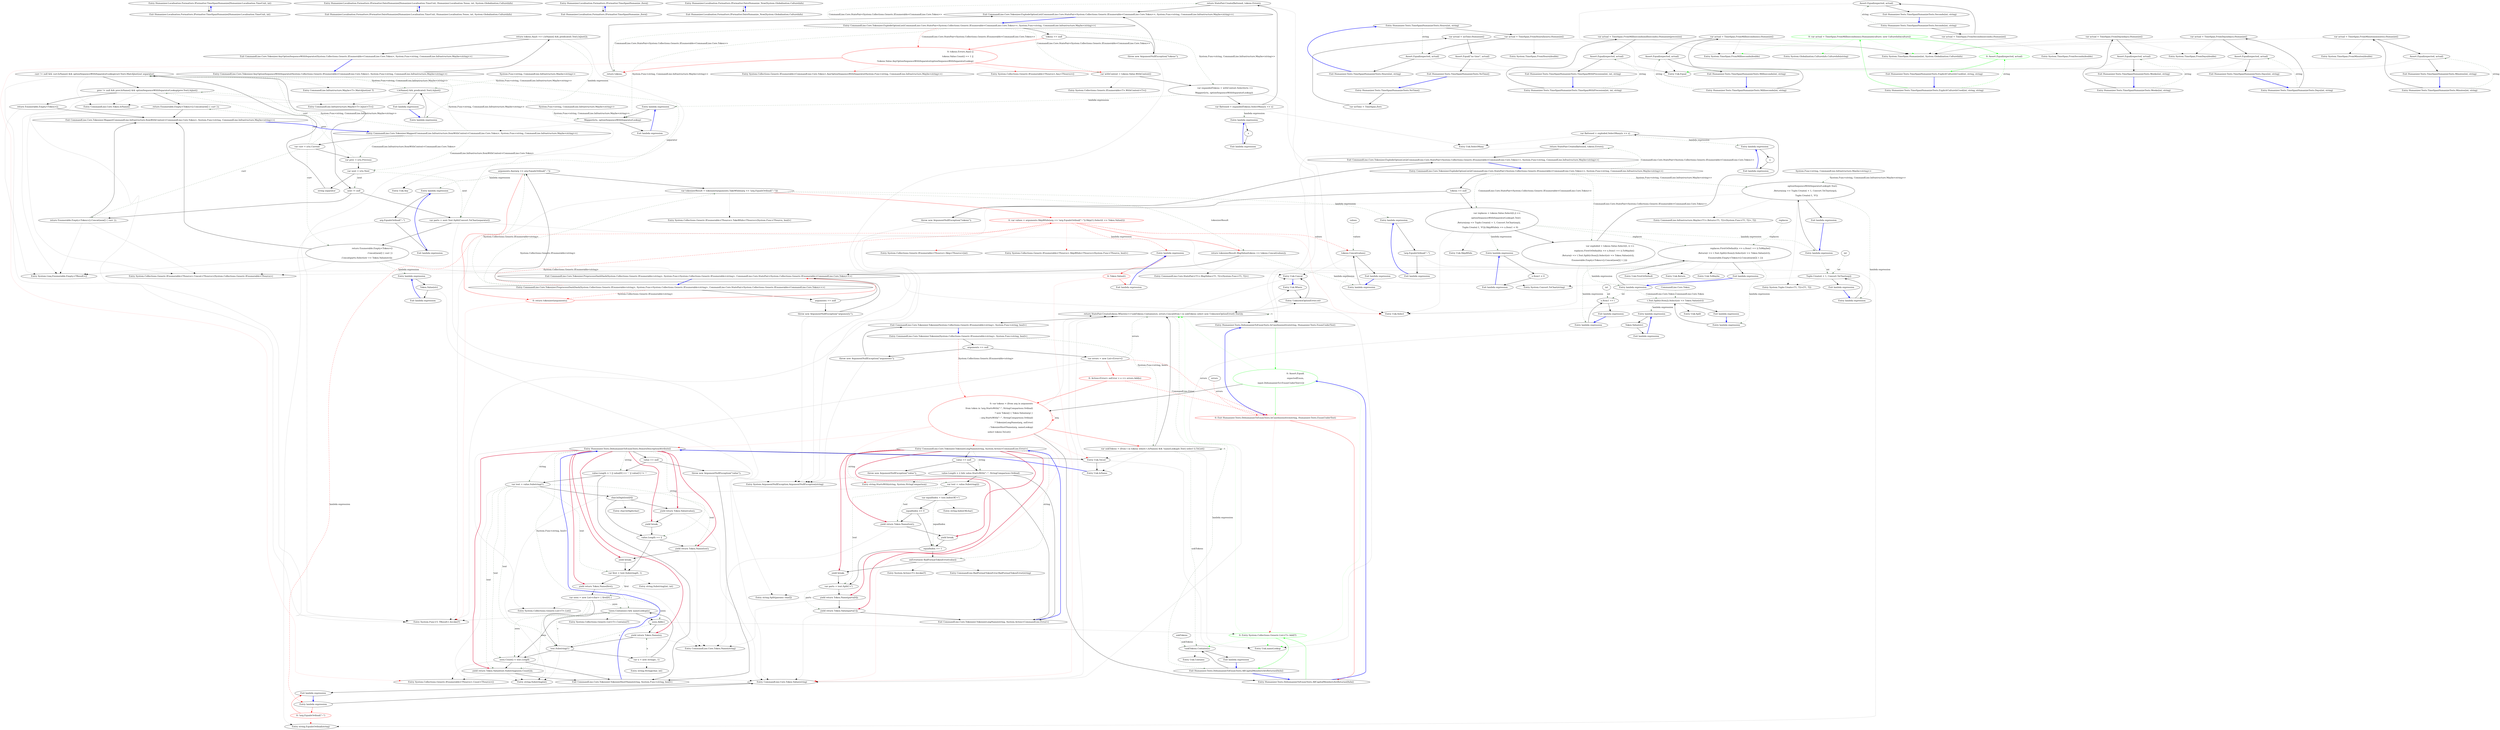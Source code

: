 digraph  {
m0_6 [cluster="Humanizer.Localisation.Formatters.IFormatter.TimeSpanHumanize(Humanizer.Localisation.TimeUnit, int)", file="IFormatter.cs", label="Entry Humanizer.Localisation.Formatters.IFormatter.TimeSpanHumanize(Humanizer.Localisation.TimeUnit, int)", span="40-40"];
m0_7 [cluster="Humanizer.Localisation.Formatters.IFormatter.TimeSpanHumanize(Humanizer.Localisation.TimeUnit, int)", file="IFormatter.cs", label="Exit Humanizer.Localisation.Formatters.IFormatter.TimeSpanHumanize(Humanizer.Localisation.TimeUnit, int)", span="40-40"];
m0_2 [cluster="Humanizer.Localisation.Formatters.IFormatter.DateHumanize(Humanizer.Localisation.TimeUnit, Humanizer.Localisation.Tense, int, System.Globalization.CultureInfo)", file="IFormatter.cs", label="Entry Humanizer.Localisation.Formatters.IFormatter.DateHumanize(Humanizer.Localisation.TimeUnit, Humanizer.Localisation.Tense, int, System.Globalization.CultureInfo)", span="26-26"];
m0_3 [cluster="Humanizer.Localisation.Formatters.IFormatter.DateHumanize(Humanizer.Localisation.TimeUnit, Humanizer.Localisation.Tense, int, System.Globalization.CultureInfo)", file="IFormatter.cs", label="Exit Humanizer.Localisation.Formatters.IFormatter.DateHumanize(Humanizer.Localisation.TimeUnit, Humanizer.Localisation.Tense, int, System.Globalization.CultureInfo)", span="26-26"];
m0_4 [cluster="Humanizer.Localisation.Formatters.IFormatter.TimeSpanHumanize_Zero()", file="IFormatter.cs", label="Entry Humanizer.Localisation.Formatters.IFormatter.TimeSpanHumanize_Zero()", span="32-32"];
m0_5 [cluster="Humanizer.Localisation.Formatters.IFormatter.TimeSpanHumanize_Zero()", file="IFormatter.cs", label="Exit Humanizer.Localisation.Formatters.IFormatter.TimeSpanHumanize_Zero()", span="32-32"];
m0_0 [cluster="Humanizer.Localisation.Formatters.IFormatter.DateHumanize_Now(System.Globalization.CultureInfo)", file="IFormatter.cs", label="Entry Humanizer.Localisation.Formatters.IFormatter.DateHumanize_Now(System.Globalization.CultureInfo)", span="16-16"];
m0_1 [cluster="Humanizer.Localisation.Formatters.IFormatter.DateHumanize_Now(System.Globalization.CultureInfo)", file="IFormatter.cs", label="Exit Humanizer.Localisation.Formatters.IFormatter.DateHumanize_Now(System.Globalization.CultureInfo)", span="16-16"];
m1_147 [cluster="CommandLine.Infrastructure.Maybe<T>.MatchJust(out T)", file="TimeSpanHumanizeExtensions.cs", label="Entry CommandLine.Infrastructure.Maybe<T>.MatchJust(out T)", span="31-31"];
m1_109 [cluster="Unk.ToMaybe", file="TimeSpanHumanizeExtensions.cs", label="Entry Unk.ToMaybe", span=""];
m1_9 [cluster="System.ArgumentNullException.ArgumentNullException(string)", file="TimeSpanHumanizeExtensions.cs", label="Entry System.ArgumentNullException.ArgumentNullException(string)", span="0-0"];
m1_10 [cluster="System.Collections.Generic.List<T>.List()", file="TimeSpanHumanizeExtensions.cs", label="Entry System.Collections.Generic.List<T>.List()", span="0-0"];
m1_39 [cluster="Unk.Any", file="TimeSpanHumanizeExtensions.cs", label="Entry Unk.Any", span=""];
m1_75 [cluster="System.Collections.Generic.IEnumerable<T>.WithContext<T>()", file="TimeSpanHumanizeExtensions.cs", label="Entry System.Collections.Generic.IEnumerable<T>.WithContext<T>()", span="92-92"];
m1_195 [cluster="CommandLine.BadFormatTokenError.BadFormatTokenError(string)", file="TimeSpanHumanizeExtensions.cs", label="Entry CommandLine.BadFormatTokenError.BadFormatTokenError(string)", span="188-188"];
m1_13 [cluster="CommandLine.Core.Tokenizer.TokenizeLongName(string, System.Action<CommandLine.Error>)", file="TimeSpanHumanizeExtensions.cs", label="Entry CommandLine.Core.Tokenizer.TokenizeLongName(string, System.Action<CommandLine.Error>)", span="171-171"];
m1_179 [cluster="CommandLine.Core.Tokenizer.TokenizeLongName(string, System.Action<CommandLine.Error>)", file="TimeSpanHumanizeExtensions.cs", label="value == null", span="175-175"];
m1_185 [cluster="CommandLine.Core.Tokenizer.TokenizeLongName(string, System.Action<CommandLine.Error>)", file="TimeSpanHumanizeExtensions.cs", label="yield return Token.Name(text);", span="186-186"];
m1_186 [cluster="CommandLine.Core.Tokenizer.TokenizeLongName(string, System.Action<CommandLine.Error>)", file="TimeSpanHumanizeExtensions.cs", label="yield break;", span="187-187"];
m1_189 [cluster="CommandLine.Core.Tokenizer.TokenizeLongName(string, System.Action<CommandLine.Error>)", file="TimeSpanHumanizeExtensions.cs", label="yield break;", span="192-192"];
m1_191 [cluster="CommandLine.Core.Tokenizer.TokenizeLongName(string, System.Action<CommandLine.Error>)", file="TimeSpanHumanizeExtensions.cs", label="yield return Token.Name(parts[0]);", span="195-195"];
m1_192 [cluster="CommandLine.Core.Tokenizer.TokenizeLongName(string, System.Action<CommandLine.Error>)", file="TimeSpanHumanizeExtensions.cs", label="yield return Token.Value(parts[1]);", span="196-196"];
m1_181 [cluster="CommandLine.Core.Tokenizer.TokenizeLongName(string, System.Action<CommandLine.Error>)", file="TimeSpanHumanizeExtensions.cs", label="value.Length > 2 && value.StartsWith(''--'', StringComparison.Ordinal)", span="180-180"];
m1_182 [cluster="CommandLine.Core.Tokenizer.TokenizeLongName(string, System.Action<CommandLine.Error>)", file="TimeSpanHumanizeExtensions.cs", label="var text = value.Substring(2)", span="182-182"];
m1_188 [cluster="CommandLine.Core.Tokenizer.TokenizeLongName(string, System.Action<CommandLine.Error>)", file="TimeSpanHumanizeExtensions.cs", label="onError(new BadFormatTokenError(value))", span="191-191"];
m1_180 [cluster="CommandLine.Core.Tokenizer.TokenizeLongName(string, System.Action<CommandLine.Error>)", file="TimeSpanHumanizeExtensions.cs", label="throw new ArgumentNullException(''value'');", span="177-177"];
m1_183 [cluster="CommandLine.Core.Tokenizer.TokenizeLongName(string, System.Action<CommandLine.Error>)", file="TimeSpanHumanizeExtensions.cs", label="var equalIndex = text.IndexOf('=')", span="183-183"];
m1_190 [cluster="CommandLine.Core.Tokenizer.TokenizeLongName(string, System.Action<CommandLine.Error>)", file="TimeSpanHumanizeExtensions.cs", label="var parts = text.Split('=')", span="194-194"];
m1_184 [cluster="CommandLine.Core.Tokenizer.TokenizeLongName(string, System.Action<CommandLine.Error>)", file="TimeSpanHumanizeExtensions.cs", label="equalIndex <= 0", span="184-184"];
m1_187 [cluster="CommandLine.Core.Tokenizer.TokenizeLongName(string, System.Action<CommandLine.Error>)", file="TimeSpanHumanizeExtensions.cs", label="equalIndex == 1", span="189-189"];
m1_193 [cluster="CommandLine.Core.Tokenizer.TokenizeLongName(string, System.Action<CommandLine.Error>)", file="TimeSpanHumanizeExtensions.cs", label="Exit CommandLine.Core.Tokenizer.TokenizeLongName(string, System.Action<CommandLine.Error>)", span="171-171"];
m1_76 [cluster="Unk.SelectMany", file="TimeSpanHumanizeExtensions.cs", label="Entry Unk.SelectMany", span=""];
m1_119 [cluster="Unk.Split", file="TimeSpanHumanizeExtensions.cs", label="Entry Unk.Split", span=""];
m1_17 [cluster="Unk.nameLookup", file="TimeSpanHumanizeExtensions.cs", label="Entry Unk.nameLookup", span=""];
m1_174 [cluster="char.IsDigit(char)", file="TimeSpanHumanizeExtensions.cs", label="Entry char.IsDigit(char)", span="0-0"];
m1_177 [cluster="string.String(char, int)", file="TimeSpanHumanizeExtensions.cs", label="Entry string.String(char, int)", span="0-0"];
m1_133 [cluster="CommandLine.Infrastructure.Maybe<T>.IsJust<T>()", file="TimeSpanHumanizeExtensions.cs", label="Entry CommandLine.Infrastructure.Maybe<T>.IsJust<T>()", span="152-152"];
m1_18 [cluster="Unk.Where", file="TimeSpanHumanizeExtensions.cs", label="Entry Unk.Where", span=""];
m1_19 [cluster="UnknownOptionError.cstr", file="TimeSpanHumanizeExtensions.cs", label="Entry UnknownOptionError.cstr", span=""];
m1_20 [cluster="Unk.Concat", file="TimeSpanHumanizeExtensions.cs", label="Entry Unk.Concat", span=""];
m1_175 [cluster="CommandLine.Core.Token.Name(string)", file="TimeSpanHumanizeExtensions.cs", label="Entry CommandLine.Core.Token.Name(string)", span="19-19"];
m1_14 [cluster="Humanizer.Tests.DehumanizeToEnumTests.HonorsDescriptionAttribute()", file="TimeSpanHumanizeExtensions.cs", label="Entry Humanizer.Tests.DehumanizeToEnumTests.HonorsDescriptionAttribute()", span="21-21"];
m1_152 [cluster="CommandLine.Core.Tokenizer.TokenizeShortName(string, System.Func<string, bool>)", file="TimeSpanHumanizeExtensions.cs", label="value == null", span="125-125"];
m1_157 [cluster="CommandLine.Core.Tokenizer.TokenizeShortName(string, System.Func<string, bool>)", file="TimeSpanHumanizeExtensions.cs", label="yield return Token.Value(value);", span="136-136"];
m1_158 [cluster="CommandLine.Core.Tokenizer.TokenizeShortName(string, System.Func<string, bool>)", file="TimeSpanHumanizeExtensions.cs", label="yield break;", span="137-137"];
m1_160 [cluster="CommandLine.Core.Tokenizer.TokenizeShortName(string, System.Func<string, bool>)", file="TimeSpanHumanizeExtensions.cs", label="yield return Token.Name(text);", span="142-142"];
m1_161 [cluster="CommandLine.Core.Tokenizer.TokenizeShortName(string, System.Func<string, bool>)", file="TimeSpanHumanizeExtensions.cs", label="yield break;", span="143-143"];
m1_163 [cluster="CommandLine.Core.Tokenizer.TokenizeShortName(string, System.Func<string, bool>)", file="TimeSpanHumanizeExtensions.cs", label="yield return Token.Name(first);", span="147-147"];
m1_169 [cluster="CommandLine.Core.Tokenizer.TokenizeShortName(string, System.Func<string, bool>)", file="TimeSpanHumanizeExtensions.cs", label="yield return Token.Name(n);", span="157-157"];
m1_171 [cluster="CommandLine.Core.Tokenizer.TokenizeShortName(string, System.Func<string, bool>)", file="TimeSpanHumanizeExtensions.cs", label="yield return Token.Value(text.Substring(seen.Count()));", span="166-166"];
m1_154 [cluster="CommandLine.Core.Tokenizer.TokenizeShortName(string, System.Func<string, bool>)", file="TimeSpanHumanizeExtensions.cs", label="value.Length > 1 || value[0] == '-' || value[1] != '-'", span="130-130"];
m1_155 [cluster="CommandLine.Core.Tokenizer.TokenizeShortName(string, System.Func<string, bool>)", file="TimeSpanHumanizeExtensions.cs", label="var text = value.Substring(1)", span="132-132"];
m1_159 [cluster="CommandLine.Core.Tokenizer.TokenizeShortName(string, System.Func<string, bool>)", file="TimeSpanHumanizeExtensions.cs", label="value.Length == 2", span="140-140"];
m1_167 [cluster="CommandLine.Core.Tokenizer.TokenizeShortName(string, System.Func<string, bool>)", file="TimeSpanHumanizeExtensions.cs", label="!seen.Contains(c) && nameLookup(n)", span="154-154"];
m1_153 [cluster="CommandLine.Core.Tokenizer.TokenizeShortName(string, System.Func<string, bool>)", file="TimeSpanHumanizeExtensions.cs", label="throw new ArgumentNullException(''value'');", span="127-127"];
m1_156 [cluster="CommandLine.Core.Tokenizer.TokenizeShortName(string, System.Func<string, bool>)", file="TimeSpanHumanizeExtensions.cs", label="char.IsDigit(text[0])", span="134-134"];
m1_162 [cluster="CommandLine.Core.Tokenizer.TokenizeShortName(string, System.Func<string, bool>)", file="TimeSpanHumanizeExtensions.cs", label="var first = text.Substring(0, 1)", span="146-146"];
m1_165 [cluster="CommandLine.Core.Tokenizer.TokenizeShortName(string, System.Func<string, bool>)", file="TimeSpanHumanizeExtensions.cs", label="text.Substring(1)", span="151-151"];
m1_170 [cluster="CommandLine.Core.Tokenizer.TokenizeShortName(string, System.Func<string, bool>)", file="TimeSpanHumanizeExtensions.cs", label="seen.Count() < text.Length", span="164-164"];
m1_164 [cluster="CommandLine.Core.Tokenizer.TokenizeShortName(string, System.Func<string, bool>)", file="TimeSpanHumanizeExtensions.cs", label="var seen = new List<char> { first[0] }", span="149-149"];
m1_168 [cluster="CommandLine.Core.Tokenizer.TokenizeShortName(string, System.Func<string, bool>)", file="TimeSpanHumanizeExtensions.cs", label="seen.Add(c)", span="156-156"];
m1_166 [cluster="CommandLine.Core.Tokenizer.TokenizeShortName(string, System.Func<string, bool>)", file="TimeSpanHumanizeExtensions.cs", label="var n = new string(c, 1)", span="153-153"];
m1_172 [cluster="CommandLine.Core.Tokenizer.TokenizeShortName(string, System.Func<string, bool>)", file="TimeSpanHumanizeExtensions.cs", label="Exit CommandLine.Core.Tokenizer.TokenizeShortName(string, System.Func<string, bool>)", span="121-121"];
m1_41 [cluster="System.Func<T, TResult>.Invoke(T)", file="TimeSpanHumanizeExtensions.cs", label="Entry System.Func<T, TResult>.Invoke(T)", span="0-0"];
m1_42 [cluster="System.Collections.Generic.IEnumerable<TSource>.SkipWhile<TSource>(System.Func<TSource, bool>)", file="TimeSpanHumanizeExtensions.cs", label="Entry System.Collections.Generic.IEnumerable<TSource>.SkipWhile<TSource>(System.Func<TSource, bool>)", span="0-0"];
m1_27 [cluster="lambda expression", file="TimeSpanHumanizeExtensions.cs", label="!unkTokens.Contains(x)", span="30-30"];
m1_72 [cluster="System.Collections.Generic.IEnumerable<TSource>.Any<TSource>()", file="TimeSpanHumanizeExtensions.cs", label="Entry System.Collections.Generic.IEnumerable<TSource>.Any<TSource>()", span="0-0"];
m1_178 [cluster="System.Collections.Generic.List<T>.Contains(T)", file="TimeSpanHumanizeExtensions.cs", label="Entry System.Collections.Generic.List<T>.Contains(T)", span="0-0"];
m1_7 [cluster="CommandLine.Core.Tokenizer.Tokenize(System.Collections.Generic.IEnumerable<string>, System.Func<string, bool>)", file="TimeSpanHumanizeExtensions.cs", label="return StatePair.Create(tokens.Where(x=>!unkTokens.Contains(x)), errors.Concat(from t in unkTokens select new UnknownOptionError(t.Text)));", span="30-30"];
m1_196 [cluster="System.Action<T>.Invoke(T)", file="TimeSpanHumanizeExtensions.cs", label="Entry System.Action<T>.Invoke(T)", span="0-0"];
m1_176 [cluster="string.Substring(int, int)", file="TimeSpanHumanizeExtensions.cs", label="Entry string.Substring(int, int)", span="0-0"];
m1_101 [cluster="System.Convert.ToChar(string)", file="TimeSpanHumanizeExtensions.cs", label="Entry System.Convert.ToChar(string)", span="0-0"];
m1_110 [cluster="System.Linq.Enumerable.Empty<TResult>()", file="TimeSpanHumanizeExtensions.cs", label="Entry System.Linq.Enumerable.Empty<TResult>()", span="0-0"];
m1_173 [cluster="string.Substring(int)", file="TimeSpanHumanizeExtensions.cs", label="Entry string.Substring(int)", span="0-0"];
m1_11 [cluster="string.StartsWith(string, System.StringComparison)", file="TimeSpanHumanizeExtensions.cs", label="Entry string.StartsWith(string, System.StringComparison)", span="0-0"];
m1_49 [cluster="string.EqualsOrdinal(string)", file="TimeSpanHumanizeExtensions.cs", label="Entry string.EqualsOrdinal(string)", span="34-34"];
m1_62 [cluster="CommandLine.Core.Tokenizer.ExplodeOptionList(CommandLine.Core.StatePair<System.Collections.Generic.IEnumerable<CommandLine.Core.Token>>, System.Func<string, CommandLine.Infrastructure.Maybe<string>>)", file="TimeSpanHumanizeExtensions.cs", label="Entry CommandLine.Core.Tokenizer.ExplodeOptionList(CommandLine.Core.StatePair<System.Collections.Generic.IEnumerable<CommandLine.Core.Token>>, System.Func<string, CommandLine.Infrastructure.Maybe<string>>)", span="48-48"];
m1_63 [cluster="CommandLine.Core.Tokenizer.ExplodeOptionList(CommandLine.Core.StatePair<System.Collections.Generic.IEnumerable<CommandLine.Core.Token>>, System.Func<string, CommandLine.Infrastructure.Maybe<string>>)", file="TimeSpanHumanizeExtensions.cs", label="tokens == null", span="52-52"];
m1_65 [cluster="CommandLine.Core.Tokenizer.ExplodeOptionList(CommandLine.Core.StatePair<System.Collections.Generic.IEnumerable<CommandLine.Core.Token>>, System.Func<string, CommandLine.Infrastructure.Maybe<string>>)", color=red, community=0, file="TimeSpanHumanizeExtensions.cs", label="0: tokens.Errors.Any() ||\r\n                tokens.Value.Count() == 1 ||\r\n                !tokens.Value.AnyOptionSequenceWithSeparator(optionSequenceWithSeparatorLookup)", span="54-56"];
m1_66 [cluster="CommandLine.Core.Tokenizer.ExplodeOptionList(CommandLine.Core.StatePair<System.Collections.Generic.IEnumerable<CommandLine.Core.Token>>, System.Func<string, CommandLine.Infrastructure.Maybe<string>>)", file="TimeSpanHumanizeExtensions.cs", label="return tokens;", span="58-58"];
m1_67 [cluster="CommandLine.Core.Tokenizer.ExplodeOptionList(CommandLine.Core.StatePair<System.Collections.Generic.IEnumerable<CommandLine.Core.Token>>, System.Func<string, CommandLine.Infrastructure.Maybe<string>>)", file="TimeSpanHumanizeExtensions.cs", label="var withContext = tokens.Value.WithContext()", span="61-61"];
m1_68 [cluster="CommandLine.Core.Tokenizer.ExplodeOptionList(CommandLine.Core.StatePair<System.Collections.Generic.IEnumerable<CommandLine.Core.Token>>, System.Func<string, CommandLine.Infrastructure.Maybe<string>>)", file="TimeSpanHumanizeExtensions.cs", label="var expandedTokens = withContext.Select(ictx =>\r\n                Mapper(ictx, optionSequenceWithSeparatorLookup))", span="62-63"];
m1_70 [cluster="CommandLine.Core.Tokenizer.ExplodeOptionList(CommandLine.Core.StatePair<System.Collections.Generic.IEnumerable<CommandLine.Core.Token>>, System.Func<string, CommandLine.Infrastructure.Maybe<string>>)", file="TimeSpanHumanizeExtensions.cs", label="return StatePair.Create(flattened, tokens.Errors);", span="67-67"];
m1_64 [cluster="CommandLine.Core.Tokenizer.ExplodeOptionList(CommandLine.Core.StatePair<System.Collections.Generic.IEnumerable<CommandLine.Core.Token>>, System.Func<string, CommandLine.Infrastructure.Maybe<string>>)", file="TimeSpanHumanizeExtensions.cs", label="throw new ArgumentNullException(''tokens'');", span="52-52"];
m1_69 [cluster="CommandLine.Core.Tokenizer.ExplodeOptionList(CommandLine.Core.StatePair<System.Collections.Generic.IEnumerable<CommandLine.Core.Token>>, System.Func<string, CommandLine.Infrastructure.Maybe<string>>)", file="TimeSpanHumanizeExtensions.cs", label="var flattened = expandedTokens.SelectMany(x => x)", span="65-65"];
m1_71 [cluster="CommandLine.Core.Tokenizer.ExplodeOptionList(CommandLine.Core.StatePair<System.Collections.Generic.IEnumerable<CommandLine.Core.Token>>, System.Func<string, CommandLine.Infrastructure.Maybe<string>>)", file="TimeSpanHumanizeExtensions.cs", label="Exit CommandLine.Core.Tokenizer.ExplodeOptionList(CommandLine.Core.StatePair<System.Collections.Generic.IEnumerable<CommandLine.Core.Token>>, System.Func<string, CommandLine.Infrastructure.Maybe<string>>)", span="48-48"];
m1_96 [cluster="System.Tuple.Create<T1, T2>(T1, T2)", file="TimeSpanHumanizeExtensions.cs", label="Entry System.Tuple.Create<T1, T2>(T1, T2)", span="0-0"];
m1_15 [cluster="Unk.ToList", file="TimeSpanHumanizeExtensions.cs", label="Entry Unk.ToList", span=""];
m1_16 [cluster="Unk.IsName", file="TimeSpanHumanizeExtensions.cs", label="Entry Unk.IsName", span=""];
m1_111 [cluster="System.Collections.Generic.IEnumerable<TSource>.Concat<TSource>(System.Collections.Generic.IEnumerable<TSource>)", file="TimeSpanHumanizeExtensions.cs", label="Entry System.Collections.Generic.IEnumerable<TSource>.Concat<TSource>(System.Collections.Generic.IEnumerable<TSource>)", span="0-0"];
m1_126 [cluster="CommandLine.Core.Tokenizer.AnyOptionSequenceWithSeparator(System.Collections.Generic.IEnumerable<CommandLine.Core.Token>, System.Func<string, CommandLine.Infrastructure.Maybe<string>>)", file="TimeSpanHumanizeExtensions.cs", label="Entry CommandLine.Core.Tokenizer.AnyOptionSequenceWithSeparator(System.Collections.Generic.IEnumerable<CommandLine.Core.Token>, System.Func<string, CommandLine.Infrastructure.Maybe<string>>)", span="91-91"];
m1_127 [cluster="CommandLine.Core.Tokenizer.AnyOptionSequenceWithSeparator(System.Collections.Generic.IEnumerable<CommandLine.Core.Token>, System.Func<string, CommandLine.Infrastructure.Maybe<string>>)", file="TimeSpanHumanizeExtensions.cs", label="return tokens.Any(t => t.IsName() && predicate(t.Text).IsJust());", span="93-93"];
m1_128 [cluster="CommandLine.Core.Tokenizer.AnyOptionSequenceWithSeparator(System.Collections.Generic.IEnumerable<CommandLine.Core.Token>, System.Func<string, CommandLine.Infrastructure.Maybe<string>>)", file="TimeSpanHumanizeExtensions.cs", label="Exit CommandLine.Core.Tokenizer.AnyOptionSequenceWithSeparator(System.Collections.Generic.IEnumerable<CommandLine.Core.Token>, System.Func<string, CommandLine.Infrastructure.Maybe<string>>)", span="91-91"];
m1_132 [cluster="CommandLine.Core.Token.IsName()", file="TimeSpanHumanizeExtensions.cs", label="Entry CommandLine.Core.Token.IsName()", span="72-72"];
m1_74 [cluster="System.Collections.Generic.IEnumerable<CommandLine.Core.Token>.AnyOptionSequenceWithSeparator(System.Func<string, CommandLine.Infrastructure.Maybe<string>>)", file="TimeSpanHumanizeExtensions.cs", label="Entry System.Collections.Generic.IEnumerable<CommandLine.Core.Token>.AnyOptionSequenceWithSeparator(System.Func<string, CommandLine.Infrastructure.Maybe<string>>)", span="91-91"];
m1_80 [cluster="CommandLine.Core.Tokenizer.Mapper(CommandLine.Infrastructure.ItemWithContext<CommandLine.Core.Token>, System.Func<string, CommandLine.Infrastructure.Maybe<string>>)", file="TimeSpanHumanizeExtensions.cs", label="Entry CommandLine.Core.Tokenizer.Mapper(CommandLine.Infrastructure.ItemWithContext<CommandLine.Core.Token>, System.Func<string, CommandLine.Infrastructure.Maybe<string>>)", span="96-96"];
m1_134 [cluster="CommandLine.Core.Tokenizer.Mapper(CommandLine.Infrastructure.ItemWithContext<CommandLine.Core.Token>, System.Func<string, CommandLine.Infrastructure.Maybe<string>>)", file="TimeSpanHumanizeExtensions.cs", label="var curr = ictx.Current", span="98-98"];
m1_135 [cluster="CommandLine.Core.Tokenizer.Mapper(CommandLine.Infrastructure.ItemWithContext<CommandLine.Core.Token>, System.Func<string, CommandLine.Infrastructure.Maybe<string>>)", file="TimeSpanHumanizeExtensions.cs", label="var prev = ictx.Previous", span="99-99"];
m1_136 [cluster="CommandLine.Core.Tokenizer.Mapper(CommandLine.Infrastructure.ItemWithContext<CommandLine.Core.Token>, System.Func<string, CommandLine.Infrastructure.Maybe<string>>)", file="TimeSpanHumanizeExtensions.cs", label="var next = ictx.Next", span="100-100"];
m1_138 [cluster="CommandLine.Core.Tokenizer.Mapper(CommandLine.Infrastructure.ItemWithContext<CommandLine.Core.Token>, System.Func<string, CommandLine.Infrastructure.Maybe<string>>)", file="TimeSpanHumanizeExtensions.cs", label="curr != null && curr.IsName() && optionSequenceWithSeparatorLookup(curr.Text).MatchJust(out separator)", span="103-103"];
m1_143 [cluster="CommandLine.Core.Tokenizer.Mapper(CommandLine.Infrastructure.ItemWithContext<CommandLine.Core.Token>, System.Func<string, CommandLine.Infrastructure.Maybe<string>>)", file="TimeSpanHumanizeExtensions.cs", label="prev != null && prev.IsName() && optionSequenceWithSeparatorLookup(prev.Text).IsJust()", span="114-114"];
m1_141 [cluster="CommandLine.Core.Tokenizer.Mapper(CommandLine.Infrastructure.ItemWithContext<CommandLine.Core.Token>, System.Func<string, CommandLine.Infrastructure.Maybe<string>>)", file="TimeSpanHumanizeExtensions.cs", label="return Enumerable.Empty<Token>()\r\n                            .Concat(new[] { curr })\r\n                            .Concat(parts.Select(str => Token.Value(str)));", span="108-110"];
m1_142 [cluster="CommandLine.Core.Tokenizer.Mapper(CommandLine.Infrastructure.ItemWithContext<CommandLine.Core.Token>, System.Func<string, CommandLine.Infrastructure.Maybe<string>>)", file="TimeSpanHumanizeExtensions.cs", label="return Enumerable.Empty<Token>().Concat(new[] { curr });", span="112-112"];
m1_145 [cluster="CommandLine.Core.Tokenizer.Mapper(CommandLine.Infrastructure.ItemWithContext<CommandLine.Core.Token>, System.Func<string, CommandLine.Infrastructure.Maybe<string>>)", file="TimeSpanHumanizeExtensions.cs", label="return Enumerable.Empty<Token>().Concat(new[] { curr });", span="118-118"];
m1_137 [cluster="CommandLine.Core.Tokenizer.Mapper(CommandLine.Infrastructure.ItemWithContext<CommandLine.Core.Token>, System.Func<string, CommandLine.Infrastructure.Maybe<string>>)", file="TimeSpanHumanizeExtensions.cs", label="string separator", span="102-102"];
m1_139 [cluster="CommandLine.Core.Tokenizer.Mapper(CommandLine.Infrastructure.ItemWithContext<CommandLine.Core.Token>, System.Func<string, CommandLine.Infrastructure.Maybe<string>>)", file="TimeSpanHumanizeExtensions.cs", label="next != null", span="105-105"];
m1_140 [cluster="CommandLine.Core.Tokenizer.Mapper(CommandLine.Infrastructure.ItemWithContext<CommandLine.Core.Token>, System.Func<string, CommandLine.Infrastructure.Maybe<string>>)", file="TimeSpanHumanizeExtensions.cs", label="var parts = next.Text.Split(Convert.ToChar(separator))", span="107-107"];
m1_144 [cluster="CommandLine.Core.Tokenizer.Mapper(CommandLine.Infrastructure.ItemWithContext<CommandLine.Core.Token>, System.Func<string, CommandLine.Infrastructure.Maybe<string>>)", file="TimeSpanHumanizeExtensions.cs", label="return Enumerable.Empty<Token>();", span="116-116"];
m1_146 [cluster="CommandLine.Core.Tokenizer.Mapper(CommandLine.Infrastructure.ItemWithContext<CommandLine.Core.Token>, System.Func<string, CommandLine.Infrastructure.Maybe<string>>)", file="TimeSpanHumanizeExtensions.cs", label="Exit CommandLine.Core.Tokenizer.Mapper(CommandLine.Infrastructure.ItemWithContext<CommandLine.Core.Token>, System.Func<string, CommandLine.Infrastructure.Maybe<string>>)", span="96-96"];
m1_149 [cluster="lambda expression", file="TimeSpanHumanizeExtensions.cs", label="Entry lambda expression", span="110-110"];
m1_23 [cluster="Humanizer.Tests.DehumanizeToEnumTests.IsCaseInsensitive(string, Humanizer.Tests.EnumUnderTest)", color=red, community=0, file="TimeSpanHumanizeExtensions.cs", label="0: Exit Humanizer.Tests.DehumanizeToEnumTests.IsCaseInsensitive(string, Humanizer.Tests.EnumUnderTest)", span="36-36"];
m1_26 [cluster="Humanizer.Tests.DehumanizeToEnumTests.AllCapitalMembersAreReturnedAsIs()", file="TimeSpanHumanizeExtensions.cs", label="Exit Humanizer.Tests.DehumanizeToEnumTests.AllCapitalMembersAreReturnedAsIs()", span="44-44"];
m1_22 [cluster="Humanizer.Tests.DehumanizeToEnumTests.IsCaseInsensitive(string, Humanizer.Tests.EnumUnderTest)", color=green, community=0, file="TimeSpanHumanizeExtensions.cs", label="0: Assert.Equal(\r\n                expectedEnum,\r\n                input.DehumanizeTo<EnumUnderTest>())", span="38-40"];
m1_24 [cluster="Humanizer.Tests.DehumanizeToEnumTests.AllCapitalMembersAreReturnedAsIs()", file="TimeSpanHumanizeExtensions.cs", label="Entry Humanizer.Tests.DehumanizeToEnumTests.AllCapitalMembersAreReturnedAsIs()", span="44-44"];
m1_28 [cluster="lambda expression", file="TimeSpanHumanizeExtensions.cs", label="Exit lambda expression", span="30-30"];
m1_46 [cluster="lambda expression", file="TimeSpanHumanizeExtensions.cs", label="Entry lambda expression", span="39-39"];
m1_50 [cluster="lambda expression", file="TimeSpanHumanizeExtensions.cs", label="Entry lambda expression", span="41-41"];
m1_53 [cluster="lambda expression", file="TimeSpanHumanizeExtensions.cs", label="Entry lambda expression", span="42-42"];
m1_56 [cluster="lambda expression", file="TimeSpanHumanizeExtensions.cs", label="Entry lambda expression", span="42-42"];
m1_60 [cluster="lambda expression", file="TimeSpanHumanizeExtensions.cs", label="tokens.Concat(values)", span="43-43"];
m1_59 [cluster="lambda expression", file="TimeSpanHumanizeExtensions.cs", label="Entry lambda expression", span="43-43"];
m1_47 [cluster="lambda expression", file="TimeSpanHumanizeExtensions.cs", label="arg.EqualsOrdinal(''--'')", span="39-39"];
m1_48 [cluster="lambda expression", file="TimeSpanHumanizeExtensions.cs", label="Exit lambda expression", span="39-39"];
m1_51 [cluster="lambda expression", file="TimeSpanHumanizeExtensions.cs", label="!arg.EqualsOrdinal(''--'')", span="41-41"];
m1_52 [cluster="lambda expression", file="TimeSpanHumanizeExtensions.cs", label="Exit lambda expression", span="41-41"];
m1_54 [cluster="lambda expression", color=red, community=0, file="TimeSpanHumanizeExtensions.cs", label="0: !arg.EqualsOrdinal(''--'')", span="42-42"];
m1_55 [cluster="lambda expression", file="TimeSpanHumanizeExtensions.cs", label="Exit lambda expression", span="42-42"];
m1_57 [cluster="lambda expression", color=red, community=0, file="TimeSpanHumanizeExtensions.cs", label="0: Token.Value(t)", span="42-42"];
m1_58 [cluster="lambda expression", file="TimeSpanHumanizeExtensions.cs", label="Exit lambda expression", span="42-42"];
m1_61 [cluster="lambda expression", file="TimeSpanHumanizeExtensions.cs", label="Exit lambda expression", span="43-43"];
m1_78 [cluster="lambda expression", file="TimeSpanHumanizeExtensions.cs", label="Mapper(ictx, optionSequenceWithSeparatorLookup)", span="63-63"];
m1_77 [cluster="lambda expression", file="TimeSpanHumanizeExtensions.cs", label="Entry lambda expression", span="62-63"];
m1_81 [cluster="lambda expression", file="TimeSpanHumanizeExtensions.cs", label="Entry lambda expression", span="65-65"];
m1_79 [cluster="lambda expression", file="TimeSpanHumanizeExtensions.cs", label="Exit lambda expression", span="62-63"];
m1_82 [cluster="lambda expression", file="TimeSpanHumanizeExtensions.cs", label=x, span="65-65"];
m1_83 [cluster="lambda expression", file="TimeSpanHumanizeExtensions.cs", label="Exit lambda expression", span="65-65"];
m1_94 [cluster="lambda expression", file="TimeSpanHumanizeExtensions.cs", label="optionSequenceWithSeparatorLookup(t.Text)\r\n                    .Return(sep => Tuple.Create(i + 1, Convert.ToChar(sep)),\r\n                        Tuple.Create(-1, '\0'))", span="77-79"];
m1_93 [cluster="lambda expression", file="TimeSpanHumanizeExtensions.cs", label="Entry lambda expression", span="76-79"];
m1_102 [cluster="lambda expression", file="TimeSpanHumanizeExtensions.cs", label="Entry lambda expression", span="79-79"];
m1_106 [cluster="lambda expression", file="TimeSpanHumanizeExtensions.cs", label="replaces.FirstOrDefault(x => x.Item1 == i).ToMaybe()\r\n                            .Return(r => t.Text.Split(r.Item2).Select(str => Token.Value(str)),\r\n                                Enumerable.Empty<Token>().Concat(new[]{ t }))", span="82-84"];
m1_105 [cluster="lambda expression", file="TimeSpanHumanizeExtensions.cs", label="Entry lambda expression", span="81-84"];
m1_123 [cluster="lambda expression", file="TimeSpanHumanizeExtensions.cs", label="Entry lambda expression", span="86-86"];
m1_99 [cluster="lambda expression", file="TimeSpanHumanizeExtensions.cs", label="Tuple.Create(i + 1, Convert.ToChar(sep))", span="78-78"];
m1_95 [cluster="lambda expression", file="TimeSpanHumanizeExtensions.cs", label="Exit lambda expression", span="76-79"];
m1_98 [cluster="lambda expression", file="TimeSpanHumanizeExtensions.cs", label="Entry lambda expression", span="78-78"];
m1_100 [cluster="lambda expression", file="TimeSpanHumanizeExtensions.cs", label="Exit lambda expression", span="78-78"];
m1_103 [cluster="lambda expression", file="TimeSpanHumanizeExtensions.cs", label="x.Item1 < 0", span="79-79"];
m1_104 [cluster="lambda expression", file="TimeSpanHumanizeExtensions.cs", label="Exit lambda expression", span="79-79"];
m1_114 [cluster="lambda expression", file="TimeSpanHumanizeExtensions.cs", label="x.Item1 == i", span="82-82"];
m1_117 [cluster="lambda expression", file="TimeSpanHumanizeExtensions.cs", label="t.Text.Split(r.Item2).Select(str => Token.Value(str))", span="83-83"];
m1_107 [cluster="lambda expression", file="TimeSpanHumanizeExtensions.cs", label="Exit lambda expression", span="81-84"];
m1_113 [cluster="lambda expression", file="TimeSpanHumanizeExtensions.cs", label="Entry lambda expression", span="82-82"];
m1_116 [cluster="lambda expression", file="TimeSpanHumanizeExtensions.cs", label="Entry lambda expression", span="83-83"];
m1_115 [cluster="lambda expression", file="TimeSpanHumanizeExtensions.cs", label="Exit lambda expression", span="82-82"];
m1_118 [cluster="lambda expression", file="TimeSpanHumanizeExtensions.cs", label="Exit lambda expression", span="83-83"];
m1_120 [cluster="lambda expression", file="TimeSpanHumanizeExtensions.cs", label="Entry lambda expression", span="83-83"];
m1_121 [cluster="lambda expression", file="TimeSpanHumanizeExtensions.cs", label="Token.Value(str)", span="83-83"];
m1_122 [cluster="lambda expression", file="TimeSpanHumanizeExtensions.cs", label="Exit lambda expression", span="83-83"];
m1_124 [cluster="lambda expression", file="TimeSpanHumanizeExtensions.cs", label=x, span="86-86"];
m1_125 [cluster="lambda expression", file="TimeSpanHumanizeExtensions.cs", label="Exit lambda expression", span="86-86"];
m1_130 [cluster="lambda expression", file="TimeSpanHumanizeExtensions.cs", label="t.IsName() && predicate(t.Text).IsJust()", span="93-93"];
m1_129 [cluster="lambda expression", file="TimeSpanHumanizeExtensions.cs", label="Entry lambda expression", span="93-93"];
m1_131 [cluster="lambda expression", file="TimeSpanHumanizeExtensions.cs", label="Exit lambda expression", span="93-93"];
m1_150 [cluster="lambda expression", file="TimeSpanHumanizeExtensions.cs", label="Token.Value(str)", span="110-110"];
m1_5 [cluster="CommandLine.Core.Tokenizer.Tokenize(System.Collections.Generic.IEnumerable<string>, System.Func<string, bool>)", color=red, community=0, file="TimeSpanHumanizeExtensions.cs", label="0: var tokens = (from arg in arguments\r\n                          from token in !arg.StartsWith(''-'', StringComparison.Ordinal)\r\n                               ? new Token[] { Token.Value(arg) }\r\n                               : arg.StartsWith(''--'', StringComparison.Ordinal)\r\n                                     ? TokenizeLongName(arg, onError)\r\n                                     : TokenizeShortName(arg, nameLookup)\r\n                          select token).ToList()", span="20-26"];
m1_12 [cluster="CommandLine.Core.Token.Value(string)", file="TimeSpanHumanizeExtensions.cs", label="Entry CommandLine.Core.Token.Value(string)", span="26-26"];
m1_151 [cluster="lambda expression", file="TimeSpanHumanizeExtensions.cs", label="Exit lambda expression", span="110-110"];
m1_25 [cluster="System.Collections.Generic.List<T>.Add(T)", color=green, community=0, file="TimeSpanHumanizeExtensions.cs", label="0: Entry System.Collections.Generic.List<T>.Add(T)", span="0-0"];
m1_29 [cluster="Unk.Contains", file="TimeSpanHumanizeExtensions.cs", label="Entry Unk.Contains", span=""];
m1_108 [cluster="Unk.FirstOrDefault", file="TimeSpanHumanizeExtensions.cs", label="Entry Unk.FirstOrDefault", span=""];
m1_73 [cluster="System.Collections.Generic.IEnumerable<TSource>.Count<TSource>()", file="TimeSpanHumanizeExtensions.cs", label="Entry System.Collections.Generic.IEnumerable<TSource>.Count<TSource>()", span="0-0"];
m1_44 [cluster="Unk.Select", file="TimeSpanHumanizeExtensions.cs", label="Entry Unk.Select", span=""];
m1_148 [cluster="string.Split(params char[])", file="TimeSpanHumanizeExtensions.cs", label="Entry string.Split(params char[])", span="0-0"];
m1_0 [cluster="CommandLine.Core.Tokenizer.Tokenize(System.Collections.Generic.IEnumerable<string>, System.Func<string, bool>)", file="TimeSpanHumanizeExtensions.cs", label="Entry CommandLine.Core.Tokenizer.Tokenize(System.Collections.Generic.IEnumerable<string>, System.Func<string, bool>)", span="11-11"];
m1_1 [cluster="CommandLine.Core.Tokenizer.Tokenize(System.Collections.Generic.IEnumerable<string>, System.Func<string, bool>)", file="TimeSpanHumanizeExtensions.cs", label="arguments == null", span="15-15"];
m1_6 [cluster="CommandLine.Core.Tokenizer.Tokenize(System.Collections.Generic.IEnumerable<string>, System.Func<string, bool>)", file="TimeSpanHumanizeExtensions.cs", label="var unkTokens = (from t in tokens where t.IsName() && !nameLookup(t.Text) select t).ToList()", span="28-28"];
m1_2 [cluster="CommandLine.Core.Tokenizer.Tokenize(System.Collections.Generic.IEnumerable<string>, System.Func<string, bool>)", file="TimeSpanHumanizeExtensions.cs", label="throw new ArgumentNullException(''arguments'');", span="15-15"];
m1_3 [cluster="CommandLine.Core.Tokenizer.Tokenize(System.Collections.Generic.IEnumerable<string>, System.Func<string, bool>)", file="TimeSpanHumanizeExtensions.cs", label="var errors = new List<Error>()", span="17-17"];
m1_4 [cluster="CommandLine.Core.Tokenizer.Tokenize(System.Collections.Generic.IEnumerable<string>, System.Func<string, bool>)", color=red, community=0, file="TimeSpanHumanizeExtensions.cs", label="0: Action<Error> onError = e => errors.Add(e)", span="18-18"];
m1_8 [cluster="CommandLine.Core.Tokenizer.Tokenize(System.Collections.Generic.IEnumerable<string>, System.Func<string, bool>)", file="TimeSpanHumanizeExtensions.cs", label="Exit CommandLine.Core.Tokenizer.Tokenize(System.Collections.Generic.IEnumerable<string>, System.Func<string, bool>)", span="11-11"];
m1_45 [cluster="CommandLine.Core.StatePair<T1>.MapValue<T1, T2>(System.Func<T1, T2>)", file="TimeSpanHumanizeExtensions.cs", label="Entry CommandLine.Core.StatePair<T1>.MapValue<T1, T2>(System.Func<T1, T2>)", span="69-69"];
m1_84 [cluster="CommandLine.Core.Tokenizer.ExplodeOptionList2(CommandLine.Core.StatePair<System.Collections.Generic.IEnumerable<CommandLine.Core.Token>>, System.Func<string, CommandLine.Infrastructure.Maybe<string>>)", file="TimeSpanHumanizeExtensions.cs", label="Entry CommandLine.Core.Tokenizer.ExplodeOptionList2(CommandLine.Core.StatePair<System.Collections.Generic.IEnumerable<CommandLine.Core.Token>>, System.Func<string, CommandLine.Infrastructure.Maybe<string>>)", span="70-70"];
m1_85 [cluster="CommandLine.Core.Tokenizer.ExplodeOptionList2(CommandLine.Core.StatePair<System.Collections.Generic.IEnumerable<CommandLine.Core.Token>>, System.Func<string, CommandLine.Infrastructure.Maybe<string>>)", file="TimeSpanHumanizeExtensions.cs", label="tokens == null", span="74-74"];
m1_87 [cluster="CommandLine.Core.Tokenizer.ExplodeOptionList2(CommandLine.Core.StatePair<System.Collections.Generic.IEnumerable<CommandLine.Core.Token>>, System.Func<string, CommandLine.Infrastructure.Maybe<string>>)", file="TimeSpanHumanizeExtensions.cs", label="var replaces = tokens.Value.Select((t,i) =>\r\n                optionSequenceWithSeparatorLookup(t.Text)\r\n                    .Return(sep => Tuple.Create(i + 1, Convert.ToChar(sep)),\r\n                        Tuple.Create(-1, '\0'))).SkipWhile(x => x.Item1 < 0)", span="76-79"];
m1_88 [cluster="CommandLine.Core.Tokenizer.ExplodeOptionList2(CommandLine.Core.StatePair<System.Collections.Generic.IEnumerable<CommandLine.Core.Token>>, System.Func<string, CommandLine.Infrastructure.Maybe<string>>)", file="TimeSpanHumanizeExtensions.cs", label="var exploded = tokens.Value.Select((t, i) =>\r\n                        replaces.FirstOrDefault(x => x.Item1 == i).ToMaybe()\r\n                            .Return(r => t.Text.Split(r.Item2).Select(str => Token.Value(str)),\r\n                                Enumerable.Empty<Token>().Concat(new[]{ t })))", span="81-84"];
m1_90 [cluster="CommandLine.Core.Tokenizer.ExplodeOptionList2(CommandLine.Core.StatePair<System.Collections.Generic.IEnumerable<CommandLine.Core.Token>>, System.Func<string, CommandLine.Infrastructure.Maybe<string>>)", file="TimeSpanHumanizeExtensions.cs", label="return StatePair.Create(flattened, tokens.Errors);", span="88-88"];
m1_86 [cluster="CommandLine.Core.Tokenizer.ExplodeOptionList2(CommandLine.Core.StatePair<System.Collections.Generic.IEnumerable<CommandLine.Core.Token>>, System.Func<string, CommandLine.Infrastructure.Maybe<string>>)", file="TimeSpanHumanizeExtensions.cs", label="throw new ArgumentNullException(''tokens'');", span="74-74"];
m1_89 [cluster="CommandLine.Core.Tokenizer.ExplodeOptionList2(CommandLine.Core.StatePair<System.Collections.Generic.IEnumerable<CommandLine.Core.Token>>, System.Func<string, CommandLine.Infrastructure.Maybe<string>>)", file="TimeSpanHumanizeExtensions.cs", label="var flattened = exploded.SelectMany(x => x)", span="86-86"];
m1_91 [cluster="CommandLine.Core.Tokenizer.ExplodeOptionList2(CommandLine.Core.StatePair<System.Collections.Generic.IEnumerable<CommandLine.Core.Token>>, System.Func<string, CommandLine.Infrastructure.Maybe<string>>)", file="TimeSpanHumanizeExtensions.cs", label="Exit CommandLine.Core.Tokenizer.ExplodeOptionList2(CommandLine.Core.StatePair<System.Collections.Generic.IEnumerable<CommandLine.Core.Token>>, System.Func<string, CommandLine.Infrastructure.Maybe<string>>)", span="70-70"];
m1_21 [cluster="Humanizer.Tests.DehumanizeToEnumTests.IsCaseInsensitive(string, Humanizer.Tests.EnumUnderTest)", file="TimeSpanHumanizeExtensions.cs", label="Entry Humanizer.Tests.DehumanizeToEnumTests.IsCaseInsensitive(string, Humanizer.Tests.EnumUnderTest)", span="36-36"];
m1_92 [cluster="Unk.SkipWhile", file="TimeSpanHumanizeExtensions.cs", label="Entry Unk.SkipWhile", span=""];
m1_194 [cluster="string.IndexOf(char)", file="TimeSpanHumanizeExtensions.cs", label="Entry string.IndexOf(char)", span="0-0"];
m1_112 [cluster="Unk.Return", file="TimeSpanHumanizeExtensions.cs", label="Entry Unk.Return", span=""];
m1_40 [cluster="System.Collections.Generic.IEnumerable<TSource>.TakeWhile<TSource>(System.Func<TSource, bool>)", file="TimeSpanHumanizeExtensions.cs", label="Entry System.Collections.Generic.IEnumerable<TSource>.TakeWhile<TSource>(System.Func<TSource, bool>)", span="0-0"];
m1_97 [cluster="CommandLine.Infrastructure.Maybe<T1>.Return<T1, T2>(System.Func<T1, T2>, T2)", file="TimeSpanHumanizeExtensions.cs", label="Entry CommandLine.Infrastructure.Maybe<T1>.Return<T1, T2>(System.Func<T1, T2>, T2)", span="103-103"];
m1_43 [cluster="System.Collections.Generic.IEnumerable<TSource>.Skip<TSource>(int)", file="TimeSpanHumanizeExtensions.cs", label="Entry System.Collections.Generic.IEnumerable<TSource>.Skip<TSource>(int)", span="0-0"];
m1_30 [cluster="CommandLine.Core.Tokenizer.PreprocessDashDash(System.Collections.Generic.IEnumerable<string>, System.Func<System.Collections.Generic.IEnumerable<string>, CommandLine.Core.StatePair<System.Collections.Generic.IEnumerable<CommandLine.Core.Token>>>)", file="TimeSpanHumanizeExtensions.cs", label="Entry CommandLine.Core.Tokenizer.PreprocessDashDash(System.Collections.Generic.IEnumerable<string>, System.Func<System.Collections.Generic.IEnumerable<string>, CommandLine.Core.StatePair<System.Collections.Generic.IEnumerable<CommandLine.Core.Token>>>)", span="33-33"];
m1_31 [cluster="CommandLine.Core.Tokenizer.PreprocessDashDash(System.Collections.Generic.IEnumerable<string>, System.Func<System.Collections.Generic.IEnumerable<string>, CommandLine.Core.StatePair<System.Collections.Generic.IEnumerable<CommandLine.Core.Token>>>)", file="TimeSpanHumanizeExtensions.cs", label="arguments == null", span="37-37"];
m1_33 [cluster="CommandLine.Core.Tokenizer.PreprocessDashDash(System.Collections.Generic.IEnumerable<string>, System.Func<System.Collections.Generic.IEnumerable<string>, CommandLine.Core.StatePair<System.Collections.Generic.IEnumerable<CommandLine.Core.Token>>>)", file="TimeSpanHumanizeExtensions.cs", label="arguments.Any(arg => arg.EqualsOrdinal(''--''))", span="39-39"];
m1_34 [cluster="CommandLine.Core.Tokenizer.PreprocessDashDash(System.Collections.Generic.IEnumerable<string>, System.Func<System.Collections.Generic.IEnumerable<string>, CommandLine.Core.StatePair<System.Collections.Generic.IEnumerable<CommandLine.Core.Token>>>)", file="TimeSpanHumanizeExtensions.cs", label="var tokenizerResult = tokenizer(arguments.TakeWhile(arg => !arg.EqualsOrdinal(''--'')))", span="41-41"];
m1_35 [cluster="CommandLine.Core.Tokenizer.PreprocessDashDash(System.Collections.Generic.IEnumerable<string>, System.Func<System.Collections.Generic.IEnumerable<string>, CommandLine.Core.StatePair<System.Collections.Generic.IEnumerable<CommandLine.Core.Token>>>)", color=red, community=0, file="TimeSpanHumanizeExtensions.cs", label="0: var values = arguments.SkipWhile(arg => !arg.EqualsOrdinal(''--'')).Skip(1).Select(t => Token.Value(t))", span="42-42"];
m1_37 [cluster="CommandLine.Core.Tokenizer.PreprocessDashDash(System.Collections.Generic.IEnumerable<string>, System.Func<System.Collections.Generic.IEnumerable<string>, CommandLine.Core.StatePair<System.Collections.Generic.IEnumerable<CommandLine.Core.Token>>>)", color=red, community=0, file="TimeSpanHumanizeExtensions.cs", label="0: return tokenizer(arguments);", span="45-45"];
m1_32 [cluster="CommandLine.Core.Tokenizer.PreprocessDashDash(System.Collections.Generic.IEnumerable<string>, System.Func<System.Collections.Generic.IEnumerable<string>, CommandLine.Core.StatePair<System.Collections.Generic.IEnumerable<CommandLine.Core.Token>>>)", file="TimeSpanHumanizeExtensions.cs", label="throw new ArgumentNullException(''arguments'');", span="37-37"];
m1_36 [cluster="CommandLine.Core.Tokenizer.PreprocessDashDash(System.Collections.Generic.IEnumerable<string>, System.Func<System.Collections.Generic.IEnumerable<string>, CommandLine.Core.StatePair<System.Collections.Generic.IEnumerable<CommandLine.Core.Token>>>)", file="TimeSpanHumanizeExtensions.cs", label="return tokenizerResult.MapValue(tokens => tokens.Concat(values));", span="43-43"];
m1_38 [cluster="CommandLine.Core.Tokenizer.PreprocessDashDash(System.Collections.Generic.IEnumerable<string>, System.Func<System.Collections.Generic.IEnumerable<string>, CommandLine.Core.StatePair<System.Collections.Generic.IEnumerable<CommandLine.Core.Token>>>)", file="TimeSpanHumanizeExtensions.cs", label="Exit CommandLine.Core.Tokenizer.PreprocessDashDash(System.Collections.Generic.IEnumerable<string>, System.Func<System.Collections.Generic.IEnumerable<string>, CommandLine.Core.StatePair<System.Collections.Generic.IEnumerable<CommandLine.Core.Token>>>)", span="33-33"];
m1_197 [file="TimeSpanHumanizeExtensions.cs", label=errors, span=""];
m1_198 [file="TimeSpanHumanizeExtensions.cs", label=unkTokens, span=""];
m1_199 [file="TimeSpanHumanizeExtensions.cs", label=values, span=""];
m1_200 [file="TimeSpanHumanizeExtensions.cs", label="System.Func<string, CommandLine.Infrastructure.Maybe<string>>", span=""];
m1_201 [file="TimeSpanHumanizeExtensions.cs", label="System.Func<string, CommandLine.Infrastructure.Maybe<string>>", span=""];
m1_202 [file="TimeSpanHumanizeExtensions.cs", label=int, span=""];
m1_203 [file="TimeSpanHumanizeExtensions.cs", label=replaces, span=""];
m1_204 [file="TimeSpanHumanizeExtensions.cs", label=int, span=""];
m1_205 [file="TimeSpanHumanizeExtensions.cs", label="CommandLine.Core.Token", span=""];
m1_206 [file="TimeSpanHumanizeExtensions.cs", label="System.Func<string, CommandLine.Infrastructure.Maybe<string>>", span=""];
m2_13 [cluster="Humanizer.Tests.TimeSpanHumanizeTests.Hours(int, string)", file="TimeSpanHumanizeTests.cs", label="Entry Humanizer.Tests.TimeSpanHumanizeTests.Hours(int, string)", span="33-33"];
m2_14 [cluster="Humanizer.Tests.TimeSpanHumanizeTests.Hours(int, string)", file="TimeSpanHumanizeTests.cs", label="var actual = TimeSpan.FromHours(hours).Humanize()", span="35-35"];
m2_15 [cluster="Humanizer.Tests.TimeSpanHumanizeTests.Hours(int, string)", file="TimeSpanHumanizeTests.cs", label="Assert.Equal(expected, actual)", span="36-36"];
m2_16 [cluster="Humanizer.Tests.TimeSpanHumanizeTests.Hours(int, string)", file="TimeSpanHumanizeTests.cs", label="Exit Humanizer.Tests.TimeSpanHumanizeTests.Hours(int, string)", span="33-33"];
m2_7 [cluster="System.TimeSpan.Humanize(int, System.Globalization.CultureInfo)", file="TimeSpanHumanizeTests.cs", label="Entry System.TimeSpan.Humanize(int, System.Globalization.CultureInfo)", span="20-20"];
m2_23 [cluster="Humanizer.Tests.TimeSpanHumanizeTests.Seconds(int, string)", file="TimeSpanHumanizeTests.cs", label="Entry Humanizer.Tests.TimeSpanHumanizeTests.Seconds(int, string)", span="53-53"];
m2_24 [cluster="Humanizer.Tests.TimeSpanHumanizeTests.Seconds(int, string)", file="TimeSpanHumanizeTests.cs", label="var actual = TimeSpan.FromSeconds(seconds).Humanize()", span="55-55"];
m2_25 [cluster="Humanizer.Tests.TimeSpanHumanizeTests.Seconds(int, string)", file="TimeSpanHumanizeTests.cs", label="Assert.Equal(expected, actual)", span="56-56"];
m2_26 [cluster="Humanizer.Tests.TimeSpanHumanizeTests.Seconds(int, string)", file="TimeSpanHumanizeTests.cs", label="Exit Humanizer.Tests.TimeSpanHumanizeTests.Seconds(int, string)", span="53-53"];
m2_37 [cluster="Humanizer.Tests.TimeSpanHumanizeTests.NoTime()", file="TimeSpanHumanizeTests.cs", label="Entry Humanizer.Tests.TimeSpanHumanizeTests.NoTime()", span="107-107"];
m2_39 [cluster="Humanizer.Tests.TimeSpanHumanizeTests.NoTime()", file="TimeSpanHumanizeTests.cs", label="var actual = noTime.Humanize()", span="110-110"];
m2_40 [cluster="Humanizer.Tests.TimeSpanHumanizeTests.NoTime()", file="TimeSpanHumanizeTests.cs", label="Assert.Equal(''no time'', actual)", span="111-111"];
m2_38 [cluster="Humanizer.Tests.TimeSpanHumanizeTests.NoTime()", file="TimeSpanHumanizeTests.cs", label="var noTime = TimeSpan.Zero", span="109-109"];
m2_41 [cluster="Humanizer.Tests.TimeSpanHumanizeTests.NoTime()", file="TimeSpanHumanizeTests.cs", label="Exit Humanizer.Tests.TimeSpanHumanizeTests.NoTime()", span="107-107"];
m2_33 [cluster="Humanizer.Tests.TimeSpanHumanizeTests.TimeSpanWithPrecesion(int, int, string)", file="TimeSpanHumanizeTests.cs", label="Entry Humanizer.Tests.TimeSpanHumanizeTests.TimeSpanWithPrecesion(int, int, string)", span="100-100"];
m2_34 [cluster="Humanizer.Tests.TimeSpanHumanizeTests.TimeSpanWithPrecesion(int, int, string)", file="TimeSpanHumanizeTests.cs", label="var actual = TimeSpan.FromMilliseconds(milliseconds).Humanize(precesion)", span="102-102"];
m2_35 [cluster="Humanizer.Tests.TimeSpanHumanizeTests.TimeSpanWithPrecesion(int, int, string)", file="TimeSpanHumanizeTests.cs", label="Assert.Equal(expected, actual)", span="103-103"];
m2_36 [cluster="Humanizer.Tests.TimeSpanHumanizeTests.TimeSpanWithPrecesion(int, int, string)", file="TimeSpanHumanizeTests.cs", label="Exit Humanizer.Tests.TimeSpanHumanizeTests.TimeSpanWithPrecesion(int, int, string)", span="100-100"];
m2_22 [cluster="System.TimeSpan.FromMinutes(double)", file="TimeSpanHumanizeTests.cs", label="Entry System.TimeSpan.FromMinutes(double)", span="0-0"];
m2_2 [cluster="Humanizer.Tests.TimeSpanHumanizeTests.Weeks(int, string)", file="TimeSpanHumanizeTests.cs", label="Entry Humanizer.Tests.TimeSpanHumanizeTests.Weeks(int, string)", span="14-14"];
m2_3 [cluster="Humanizer.Tests.TimeSpanHumanizeTests.Weeks(int, string)", file="TimeSpanHumanizeTests.cs", label="var actual = TimeSpan.FromDays(days).Humanize()", span="16-16"];
m2_4 [cluster="Humanizer.Tests.TimeSpanHumanizeTests.Weeks(int, string)", file="TimeSpanHumanizeTests.cs", label="Assert.Equal(expected, actual)", span="17-17"];
m2_5 [cluster="Humanizer.Tests.TimeSpanHumanizeTests.Weeks(int, string)", file="TimeSpanHumanizeTests.cs", label="Exit Humanizer.Tests.TimeSpanHumanizeTests.Weeks(int, string)", span="14-14"];
m2_32 [cluster="System.TimeSpan.FromMilliseconds(double)", file="TimeSpanHumanizeTests.cs", label="Entry System.TimeSpan.FromMilliseconds(double)", span="0-0"];
m2_8 [cluster="Unk.Equal", file="TimeSpanHumanizeTests.cs", label="Entry Unk.Equal", span=""];
m2_28 [cluster="Humanizer.Tests.TimeSpanHumanizeTests.Milliseconds(int, string)", file="TimeSpanHumanizeTests.cs", label="Entry Humanizer.Tests.TimeSpanHumanizeTests.Milliseconds(int, string)", span="64-64"];
m2_29 [cluster="Humanizer.Tests.TimeSpanHumanizeTests.Milliseconds(int, string)", file="TimeSpanHumanizeTests.cs", label="var actual = TimeSpan.FromMilliseconds(ms).Humanize()", span="66-66"];
m2_30 [cluster="Humanizer.Tests.TimeSpanHumanizeTests.Milliseconds(int, string)", file="TimeSpanHumanizeTests.cs", label="Assert.Equal(expected, actual)", span="67-67"];
m2_31 [cluster="Humanizer.Tests.TimeSpanHumanizeTests.Milliseconds(int, string)", file="TimeSpanHumanizeTests.cs", label="Exit Humanizer.Tests.TimeSpanHumanizeTests.Milliseconds(int, string)", span="64-64"];
m2_18 [cluster="Humanizer.Tests.TimeSpanHumanizeTests.Minutes(int, string)", file="TimeSpanHumanizeTests.cs", label="Entry Humanizer.Tests.TimeSpanHumanizeTests.Minutes(int, string)", span="42-42"];
m2_19 [cluster="Humanizer.Tests.TimeSpanHumanizeTests.Minutes(int, string)", file="TimeSpanHumanizeTests.cs", label="var actual = TimeSpan.FromMinutes(minutes).Humanize()", span="44-44"];
m2_20 [cluster="Humanizer.Tests.TimeSpanHumanizeTests.Minutes(int, string)", file="TimeSpanHumanizeTests.cs", label="Assert.Equal(expected, actual)", span="45-45"];
m2_21 [cluster="Humanizer.Tests.TimeSpanHumanizeTests.Minutes(int, string)", file="TimeSpanHumanizeTests.cs", label="Exit Humanizer.Tests.TimeSpanHumanizeTests.Minutes(int, string)", span="42-42"];
m2_17 [cluster="System.TimeSpan.FromHours(double)", file="TimeSpanHumanizeTests.cs", label="Entry System.TimeSpan.FromHours(double)", span="0-0"];
m2_27 [cluster="System.TimeSpan.FromSeconds(double)", file="TimeSpanHumanizeTests.cs", label="Entry System.TimeSpan.FromSeconds(double)", span="0-0"];
m2_9 [cluster="Humanizer.Tests.TimeSpanHumanizeTests.Days(int, string)", file="TimeSpanHumanizeTests.cs", label="Entry Humanizer.Tests.TimeSpanHumanizeTests.Days(int, string)", span="24-24"];
m2_10 [cluster="Humanizer.Tests.TimeSpanHumanizeTests.Days(int, string)", file="TimeSpanHumanizeTests.cs", label="var actual = TimeSpan.FromDays(days).Humanize()", span="26-26"];
m2_11 [cluster="Humanizer.Tests.TimeSpanHumanizeTests.Days(int, string)", file="TimeSpanHumanizeTests.cs", label="Assert.Equal(expected, actual)", span="27-27"];
m2_12 [cluster="Humanizer.Tests.TimeSpanHumanizeTests.Days(int, string)", file="TimeSpanHumanizeTests.cs", label="Exit Humanizer.Tests.TimeSpanHumanizeTests.Days(int, string)", span="24-24"];
m2_6 [cluster="System.TimeSpan.FromDays(double)", file="TimeSpanHumanizeTests.cs", label="Entry System.TimeSpan.FromDays(double)", span="0-0"];
m2_42 [cluster="Humanizer.Tests.TimeSpanHumanizeTests.ExplicitCultureIsUsed(int, string, string)", file="TimeSpanHumanizeTests.cs", label="Entry Humanizer.Tests.TimeSpanHumanizeTests.ExplicitCultureIsUsed(int, string, string)", span="118-118"];
m2_43 [cluster="Humanizer.Tests.TimeSpanHumanizeTests.ExplicitCultureIsUsed(int, string, string)", color=green, community=0, file="TimeSpanHumanizeTests.cs", label="0: var actual = TimeSpan.FromMilliseconds(ms).Humanize(culture: new CultureInfo(culture))", span="120-120"];
m2_44 [cluster="Humanizer.Tests.TimeSpanHumanizeTests.ExplicitCultureIsUsed(int, string, string)", color=green, community=0, file="TimeSpanHumanizeTests.cs", label="0: Assert.Equal(expected, actual)", span="121-121"];
m2_45 [cluster="Humanizer.Tests.TimeSpanHumanizeTests.ExplicitCultureIsUsed(int, string, string)", file="TimeSpanHumanizeTests.cs", label="Exit Humanizer.Tests.TimeSpanHumanizeTests.ExplicitCultureIsUsed(int, string, string)", span="118-118"];
m2_46 [cluster="System.Globalization.CultureInfo.CultureInfo(string)", file="TimeSpanHumanizeTests.cs", label="Entry System.Globalization.CultureInfo.CultureInfo(string)", span="0-0"];
m0_6 -> m0_7  [key=0, style=solid];
m0_7 -> m0_6  [color=blue, key=0, style=bold];
m0_2 -> m0_3  [key=0, style=solid];
m0_3 -> m0_2  [color=blue, key=0, style=bold];
m0_4 -> m0_5  [key=0, style=solid];
m0_5 -> m0_4  [color=blue, key=0, style=bold];
m0_0 -> m0_1  [key=0, style=solid];
m0_1 -> m0_0  [color=blue, key=0, style=bold];
m1_13 -> m1_179  [key=0, style=solid];
m1_13 -> m1_185  [color=crimson, key=0, style=bold];
m1_13 -> m1_186  [color=crimson, key=0, style=bold];
m1_13 -> m1_189  [color=crimson, key=0, style=bold];
m1_13 -> m1_191  [color=crimson, key=0, style=bold];
m1_13 -> m1_192  [color=crimson, key=0, style=bold];
m1_13 -> m1_181  [color=darkseagreen4, key=1, label=string, style=dashed];
m1_13 -> m1_182  [color=darkseagreen4, key=1, label=string, style=dashed];
m1_13 -> m1_188  [color=darkseagreen4, key=1, label=string, style=dashed];
m1_179 -> m1_180  [key=0, style=solid];
m1_179 -> m1_181  [key=0, style=solid];
m1_185 -> m1_186  [key=0, style=solid];
m1_185 -> m1_175  [key=2, style=dotted];
m1_186 -> m1_187  [key=0, style=solid];
m1_189 -> m1_190  [key=0, style=solid];
m1_191 -> m1_192  [key=0, style=solid];
m1_191 -> m1_175  [key=2, style=dotted];
m1_192 -> m1_193  [key=0, style=solid];
m1_192 -> m1_12  [key=2, style=dotted];
m1_181 -> m1_182  [key=0, style=solid];
m1_181 -> m1_193  [key=0, style=solid];
m1_181 -> m1_11  [key=2, style=dotted];
m1_182 -> m1_183  [key=0, style=solid];
m1_182 -> m1_173  [key=2, style=dotted];
m1_182 -> m1_185  [color=darkseagreen4, key=1, label=text, style=dashed];
m1_182 -> m1_190  [color=darkseagreen4, key=1, label=text, style=dashed];
m1_188 -> m1_189  [key=0, style=solid];
m1_188 -> m1_195  [key=2, style=dotted];
m1_188 -> m1_196  [key=2, style=dotted];
m1_180 -> m1_193  [key=0, style=solid];
m1_180 -> m1_9  [key=2, style=dotted];
m1_183 -> m1_184  [key=0, style=solid];
m1_183 -> m1_194  [key=2, style=dotted];
m1_183 -> m1_187  [color=darkseagreen4, key=1, label=equalIndex, style=dashed];
m1_190 -> m1_191  [key=0, style=solid];
m1_190 -> m1_148  [key=2, style=dotted];
m1_190 -> m1_192  [color=darkseagreen4, key=1, label=parts, style=dashed];
m1_184 -> m1_185  [key=0, style=solid];
m1_184 -> m1_187  [key=0, style=solid];
m1_187 -> m1_188  [key=0, style=solid];
m1_187 -> m1_190  [key=0, style=solid];
m1_193 -> m1_13  [color=blue, key=0, style=bold];
m1_18 -> m1_19  [key=0, style=solid];
m1_19 -> m1_7  [key=2, style=dotted];
m1_19 -> m1_17  [key=2, style=dotted];
m1_19 -> m1_20  [key=0, style=solid];
m1_20 -> m1_18  [color=blue, key=0, style=bold];
m1_14 -> m1_152  [key=0, style=solid];
m1_14 -> m1_157  [color=crimson, key=0, style=bold];
m1_14 -> m1_158  [color=crimson, key=0, style=bold];
m1_14 -> m1_160  [color=crimson, key=0, style=bold];
m1_14 -> m1_161  [color=crimson, key=0, style=bold];
m1_14 -> m1_163  [color=crimson, key=0, style=bold];
m1_14 -> m1_169  [color=crimson, key=0, style=bold];
m1_14 -> m1_171  [color=crimson, key=0, style=bold];
m1_14 -> m1_154  [color=darkseagreen4, key=1, label=string, style=dashed];
m1_14 -> m1_155  [color=darkseagreen4, key=1, label=string, style=dashed];
m1_14 -> m1_159  [color=darkseagreen4, key=1, label=string, style=dashed];
m1_14 -> m1_167  [color=darkseagreen4, key=1, label="System.Func<string, bool>", style=dashed];
m1_14 -> m1_15  [key=0, style=solid];
m1_152 -> m1_153  [key=0, style=solid];
m1_152 -> m1_154  [key=0, style=solid];
m1_157 -> m1_158  [key=0, style=solid];
m1_157 -> m1_12  [key=2, style=dotted];
m1_158 -> m1_159  [key=0, style=solid];
m1_160 -> m1_161  [key=0, style=solid];
m1_160 -> m1_175  [key=2, style=dotted];
m1_161 -> m1_162  [key=0, style=solid];
m1_163 -> m1_164  [key=0, style=solid];
m1_163 -> m1_175  [key=2, style=dotted];
m1_169 -> m1_165  [key=0, style=solid];
m1_169 -> m1_175  [key=2, style=dotted];
m1_171 -> m1_172  [key=0, style=solid];
m1_171 -> m1_73  [key=2, style=dotted];
m1_171 -> m1_173  [key=2, style=dotted];
m1_171 -> m1_12  [key=2, style=dotted];
m1_154 -> m1_155  [key=0, style=solid];
m1_154 -> m1_172  [key=0, style=solid];
m1_155 -> m1_156  [key=0, style=solid];
m1_155 -> m1_173  [key=2, style=dotted];
m1_155 -> m1_160  [color=darkseagreen4, key=1, label=text, style=dashed];
m1_155 -> m1_162  [color=darkseagreen4, key=1, label=text, style=dashed];
m1_155 -> m1_165  [color=darkseagreen4, key=1, label=text, style=dashed];
m1_155 -> m1_170  [color=darkseagreen4, key=1, label=text, style=dashed];
m1_155 -> m1_171  [color=darkseagreen4, key=1, label=text, style=dashed];
m1_159 -> m1_160  [key=0, style=solid];
m1_159 -> m1_162  [key=0, style=solid];
m1_167 -> m1_168  [key=0, style=solid];
m1_167 -> m1_170  [key=0, style=solid];
m1_167 -> m1_178  [key=2, style=dotted];
m1_167 -> m1_41  [key=2, style=dotted];
m1_153 -> m1_172  [key=0, style=solid];
m1_153 -> m1_9  [key=2, style=dotted];
m1_156 -> m1_157  [key=0, style=solid];
m1_156 -> m1_159  [key=0, style=solid];
m1_156 -> m1_174  [key=2, style=dotted];
m1_162 -> m1_163  [key=0, style=solid];
m1_162 -> m1_176  [key=2, style=dotted];
m1_162 -> m1_164  [color=darkseagreen4, key=1, label=first, style=dashed];
m1_165 -> m1_166  [key=0, style=solid];
m1_165 -> m1_170  [key=0, style=solid];
m1_165 -> m1_173  [key=2, style=dotted];
m1_165 -> m1_167  [color=darkseagreen4, key=1, label=c, style=dashed];
m1_165 -> m1_168  [color=darkseagreen4, key=1, label=c, style=dashed];
m1_170 -> m1_171  [key=0, style=solid];
m1_170 -> m1_172  [key=0, style=solid];
m1_170 -> m1_73  [key=2, style=dotted];
m1_164 -> m1_165  [key=0, style=solid];
m1_164 -> m1_10  [key=2, style=dotted];
m1_164 -> m1_167  [color=darkseagreen4, key=1, label=seen, style=dashed];
m1_164 -> m1_168  [color=darkseagreen4, key=1, label=seen, style=dashed];
m1_164 -> m1_170  [color=darkseagreen4, key=1, label=seen, style=dashed];
m1_164 -> m1_171  [color=darkseagreen4, key=1, label=seen, style=dashed];
m1_168 -> m1_169  [key=0, style=solid];
m1_168 -> m1_25  [key=2, style=dotted];
m1_166 -> m1_167  [key=0, style=solid];
m1_166 -> m1_177  [key=2, style=dotted];
m1_166 -> m1_169  [color=darkseagreen4, key=1, label=n, style=dashed];
m1_172 -> m1_14  [color=blue, key=0, style=bold];
m1_27 -> m1_28  [key=0, style=solid];
m1_27 -> m1_29  [key=2, style=dotted];
m1_7 -> m1_8  [key=0, style=solid];
m1_7 -> m1_18  [key=2, style=dotted];
m1_7 -> m1_19  [key=2, style=dotted];
m1_7 -> m1_20  [key=2, style=dotted];
m1_7 -> m1_21  [key=2, style=dotted];
m1_7 -> m1_26  [color=darkseagreen4, key=1, label="lambda expression", style=dashed];
m1_7 -> m1_7  [color=darkseagreen4, key=1, label=t, style=dashed];
m1_62 -> m1_63  [key=0, style=solid];
m1_62 -> m1_65  [color=red, key=1, label="CommandLine.Core.StatePair<System.Collections.Generic.IEnumerable<CommandLine.Core.Token>>", style=dashed];
m1_62 -> m1_66  [color=darkseagreen4, key=1, label="CommandLine.Core.StatePair<System.Collections.Generic.IEnumerable<CommandLine.Core.Token>>", style=dashed];
m1_62 -> m1_67  [color=darkseagreen4, key=1, label="CommandLine.Core.StatePair<System.Collections.Generic.IEnumerable<CommandLine.Core.Token>>", style=dashed];
m1_62 -> m1_68  [color=darkseagreen4, key=1, label="System.Func<string, CommandLine.Infrastructure.Maybe<string>>", style=dashed];
m1_62 -> m1_78  [color=darkseagreen4, key=1, label="System.Func<string, CommandLine.Infrastructure.Maybe<string>>", style=dashed];
m1_62 -> m1_70  [color=darkseagreen4, key=1, label="CommandLine.Core.StatePair<System.Collections.Generic.IEnumerable<CommandLine.Core.Token>>", style=dashed];
m1_63 -> m1_64  [key=0, style=solid];
m1_63 -> m1_65  [color=red, key=0, style=solid];
m1_65 -> m1_66  [color=red, key=0, style=solid];
m1_65 -> m1_67  [color=red, key=0, style=solid];
m1_65 -> m1_72  [color=red, key=2, style=dotted];
m1_65 -> m1_73  [color=red, key=2, style=dotted];
m1_65 -> m1_74  [color=red, key=2, style=dotted];
m1_66 -> m1_71  [key=0, style=solid];
m1_67 -> m1_68  [key=0, style=solid];
m1_67 -> m1_75  [key=2, style=dotted];
m1_68 -> m1_69  [key=0, style=solid];
m1_68 -> m1_44  [key=2, style=dotted];
m1_68 -> m1_77  [color=darkseagreen4, key=1, label="lambda expression", style=dashed];
m1_70 -> m1_71  [key=0, style=solid];
m1_70 -> m1_21  [key=2, style=dotted];
m1_64 -> m1_71  [key=0, style=solid];
m1_64 -> m1_9  [key=2, style=dotted];
m1_69 -> m1_70  [key=0, style=solid];
m1_69 -> m1_76  [key=2, style=dotted];
m1_69 -> m1_81  [color=darkseagreen4, key=1, label="lambda expression", style=dashed];
m1_71 -> m1_62  [color=blue, key=0, style=bold];
m1_15 -> m1_7  [key=2, style=dotted];
m1_15 -> m1_17  [key=2, style=dotted];
m1_15 -> m1_16  [key=0, style=solid];
m1_16 -> m1_14  [color=blue, key=0, style=bold];
m1_126 -> m1_127  [key=0, style=solid];
m1_126 -> m1_130  [color=darkseagreen4, key=1, label="System.Func<string, CommandLine.Infrastructure.Maybe<string>>", style=dashed];
m1_127 -> m1_128  [key=0, style=solid];
m1_127 -> m1_39  [key=2, style=dotted];
m1_127 -> m1_129  [color=darkseagreen4, key=1, label="lambda expression", style=dashed];
m1_128 -> m1_126  [color=blue, key=0, style=bold];
m1_80 -> m1_134  [key=0, style=solid];
m1_80 -> m1_135  [color=darkseagreen4, key=1, label="CommandLine.Infrastructure.ItemWithContext<CommandLine.Core.Token>", style=dashed];
m1_80 -> m1_136  [color=darkseagreen4, key=1, label="CommandLine.Infrastructure.ItemWithContext<CommandLine.Core.Token>", style=dashed];
m1_80 -> m1_138  [color=darkseagreen4, key=1, label="System.Func<string, CommandLine.Infrastructure.Maybe<string>>", style=dashed];
m1_80 -> m1_143  [color=darkseagreen4, key=1, label="System.Func<string, CommandLine.Infrastructure.Maybe<string>>", style=dashed];
m1_134 -> m1_135  [key=0, style=solid];
m1_134 -> m1_138  [color=darkseagreen4, key=1, label=curr, style=dashed];
m1_134 -> m1_141  [color=darkseagreen4, key=1, label=curr, style=dashed];
m1_134 -> m1_142  [color=darkseagreen4, key=1, label=curr, style=dashed];
m1_134 -> m1_145  [color=darkseagreen4, key=1, label=curr, style=dashed];
m1_135 -> m1_136  [key=0, style=solid];
m1_135 -> m1_143  [color=darkseagreen4, key=1, label=prev, style=dashed];
m1_136 -> m1_137  [key=0, style=solid];
m1_136 -> m1_139  [color=darkseagreen4, key=1, label=next, style=dashed];
m1_136 -> m1_140  [color=darkseagreen4, key=1, label=next, style=dashed];
m1_138 -> m1_139  [key=0, style=solid];
m1_138 -> m1_143  [key=0, style=solid];
m1_138 -> m1_132  [key=2, style=dotted];
m1_138 -> m1_41  [key=2, style=dotted];
m1_138 -> m1_147  [key=2, style=dotted];
m1_138 -> m1_140  [color=darkseagreen4, key=1, label=separator, style=dashed];
m1_143 -> m1_144  [key=0, style=solid];
m1_143 -> m1_145  [key=0, style=solid];
m1_143 -> m1_132  [key=2, style=dotted];
m1_143 -> m1_41  [key=2, style=dotted];
m1_143 -> m1_133  [key=2, style=dotted];
m1_141 -> m1_146  [key=0, style=solid];
m1_141 -> m1_110  [key=2, style=dotted];
m1_141 -> m1_111  [key=2, style=dotted];
m1_141 -> m1_44  [key=2, style=dotted];
m1_141 -> m1_20  [key=2, style=dotted];
m1_141 -> m1_149  [color=darkseagreen4, key=1, label="lambda expression", style=dashed];
m1_142 -> m1_146  [key=0, style=solid];
m1_142 -> m1_110  [key=2, style=dotted];
m1_142 -> m1_111  [key=2, style=dotted];
m1_145 -> m1_146  [key=0, style=solid];
m1_145 -> m1_110  [key=2, style=dotted];
m1_145 -> m1_111  [key=2, style=dotted];
m1_137 -> m1_138  [key=0, style=solid];
m1_139 -> m1_140  [key=0, style=solid];
m1_139 -> m1_142  [key=0, style=solid];
m1_140 -> m1_141  [key=0, style=solid];
m1_140 -> m1_101  [key=2, style=dotted];
m1_140 -> m1_148  [key=2, style=dotted];
m1_144 -> m1_146  [key=0, style=solid];
m1_144 -> m1_110  [key=2, style=dotted];
m1_146 -> m1_80  [color=blue, key=0, style=bold];
m1_149 -> m1_150  [key=0, style=solid];
m1_23 -> m1_24  [color=red, key=0, style=solid];
m1_23 -> m1_25  [color=red, key=2, style=dotted];
m1_23 -> m1_21  [color=blue, key=0, style=bold];
m1_26 -> m1_27  [key=0, style=solid];
m1_26 -> m1_24  [color=blue, key=0, style=bold];
m1_22 -> m1_23  [color=green, key=0, style=solid];
m1_22 -> m1_5  [key=0, style=solid];
m1_22 -> m1_7  [color=green, key=2, style=dotted];
m1_22 -> m1_17  [color=green, key=2, style=dotted];
m1_24 -> m1_22  [color=blue, key=0, style=bold];
m1_24 -> m1_25  [color=green, key=0, style=solid];
m1_28 -> m1_26  [color=blue, key=0, style=bold];
m1_46 -> m1_47  [key=0, style=solid];
m1_50 -> m1_51  [key=0, style=solid];
m1_53 -> m1_54  [color=red, key=0, style=solid];
m1_53 -> m1_12  [key=0, style=solid];
m1_56 -> m1_57  [color=red, key=0, style=solid];
m1_60 -> m1_61  [key=0, style=solid];
m1_60 -> m1_20  [key=2, style=dotted];
m1_59 -> m1_60  [key=0, style=solid];
m1_47 -> m1_48  [key=0, style=solid];
m1_47 -> m1_49  [key=2, style=dotted];
m1_48 -> m1_46  [color=blue, key=0, style=bold];
m1_51 -> m1_52  [key=0, style=solid];
m1_51 -> m1_49  [key=2, style=dotted];
m1_52 -> m1_50  [color=blue, key=0, style=bold];
m1_54 -> m1_55  [color=red, key=0, style=solid];
m1_54 -> m1_49  [color=red, key=2, style=dotted];
m1_55 -> m1_53  [color=blue, key=0, style=bold];
m1_57 -> m1_58  [color=red, key=0, style=solid];
m1_57 -> m1_12  [color=red, key=2, style=dotted];
m1_58 -> m1_56  [color=blue, key=0, style=bold];
m1_61 -> m1_59  [color=blue, key=0, style=bold];
m1_78 -> m1_79  [key=0, style=solid];
m1_78 -> m1_80  [key=2, style=dotted];
m1_77 -> m1_78  [key=0, style=solid];
m1_81 -> m1_82  [key=0, style=solid];
m1_79 -> m1_77  [color=blue, key=0, style=bold];
m1_82 -> m1_83  [key=0, style=solid];
m1_83 -> m1_81  [color=blue, key=0, style=bold];
m1_94 -> m1_95  [key=0, style=solid];
m1_94 -> m1_41  [key=2, style=dotted];
m1_94 -> m1_96  [key=2, style=dotted];
m1_94 -> m1_97  [key=2, style=dotted];
m1_94 -> m1_98  [color=darkseagreen4, key=1, label="lambda expression", style=dashed];
m1_93 -> m1_94  [key=0, style=solid];
m1_93 -> m1_99  [color=darkseagreen4, key=1, label=int, style=dashed];
m1_102 -> m1_103  [key=0, style=solid];
m1_106 -> m1_107  [key=0, style=solid];
m1_106 -> m1_108  [key=2, style=dotted];
m1_106 -> m1_109  [key=2, style=dotted];
m1_106 -> m1_110  [key=2, style=dotted];
m1_106 -> m1_111  [key=2, style=dotted];
m1_106 -> m1_112  [key=2, style=dotted];
m1_106 -> m1_113  [color=darkseagreen4, key=1, label="lambda expression", style=dashed];
m1_106 -> m1_116  [color=darkseagreen4, key=1, label="lambda expression", style=dashed];
m1_105 -> m1_106  [key=0, style=solid];
m1_105 -> m1_114  [color=darkseagreen4, key=1, label=int, style=dashed];
m1_105 -> m1_117  [color=darkseagreen4, key=1, label="CommandLine.Core.Token", style=dashed];
m1_123 -> m1_124  [key=0, style=solid];
m1_99 -> m1_100  [key=0, style=solid];
m1_99 -> m1_101  [key=2, style=dotted];
m1_99 -> m1_96  [key=2, style=dotted];
m1_95 -> m1_93  [color=blue, key=0, style=bold];
m1_98 -> m1_99  [key=0, style=solid];
m1_100 -> m1_98  [color=blue, key=0, style=bold];
m1_103 -> m1_104  [key=0, style=solid];
m1_104 -> m1_102  [color=blue, key=0, style=bold];
m1_114 -> m1_115  [key=0, style=solid];
m1_117 -> m1_118  [key=0, style=solid];
m1_117 -> m1_119  [key=2, style=dotted];
m1_117 -> m1_44  [key=2, style=dotted];
m1_117 -> m1_120  [color=darkseagreen4, key=1, label="lambda expression", style=dashed];
m1_107 -> m1_105  [color=blue, key=0, style=bold];
m1_113 -> m1_114  [key=0, style=solid];
m1_116 -> m1_117  [key=0, style=solid];
m1_115 -> m1_113  [color=blue, key=0, style=bold];
m1_118 -> m1_116  [color=blue, key=0, style=bold];
m1_120 -> m1_121  [key=0, style=solid];
m1_121 -> m1_122  [key=0, style=solid];
m1_121 -> m1_12  [key=2, style=dotted];
m1_122 -> m1_120  [color=blue, key=0, style=bold];
m1_124 -> m1_125  [key=0, style=solid];
m1_125 -> m1_123  [color=blue, key=0, style=bold];
m1_130 -> m1_131  [key=0, style=solid];
m1_130 -> m1_132  [key=2, style=dotted];
m1_130 -> m1_41  [key=2, style=dotted];
m1_130 -> m1_133  [key=2, style=dotted];
m1_129 -> m1_130  [key=0, style=solid];
m1_131 -> m1_129  [color=blue, key=0, style=bold];
m1_150 -> m1_151  [key=0, style=solid];
m1_150 -> m1_12  [key=2, style=dotted];
m1_5 -> m1_7  [key=2, style=dotted];
m1_5 -> m1_24  [key=0, style=solid];
m1_5 -> m1_6  [color=red, key=0, style=solid];
m1_5 -> m1_11  [color=red, key=2, style=dotted];
m1_5 -> m1_12  [color=red, key=2, style=dotted];
m1_5 -> m1_13  [color=red, key=2, style=dotted];
m1_5 -> m1_14  [color=red, key=2, style=dotted];
m1_5 -> m1_15  [color=red, key=2, style=dotted];
m1_5 -> m1_5  [color=red, key=1, label=arg, style=dashed];
m1_12 -> m1_7  [key=2, style=dotted];
m1_12 -> m1_55  [key=0, style=solid];
m1_151 -> m1_149  [color=blue, key=0, style=bold];
m1_25 -> m1_26  [color=green, key=0, style=solid];
m1_25 -> m1_27  [color=green, key=2, style=dotted];
m1_25 -> m1_7  [color=green, key=2, style=dotted];
m1_25 -> m1_17  [color=green, key=2, style=dotted];
m1_0 -> m1_1  [key=0, style=solid];
m1_0 -> m1_5  [color=red, key=1, label="System.Collections.Generic.IEnumerable<string>", style=dashed];
m1_0 -> m1_6  [color=darkseagreen4, key=1, label="System.Func<string, bool>", style=dashed];
m1_1 -> m1_2  [key=0, style=solid];
m1_1 -> m1_3  [key=0, style=solid];
m1_6 -> m1_7  [key=0, style=solid];
m1_6 -> m1_16  [key=2, style=dotted];
m1_6 -> m1_17  [key=2, style=dotted];
m1_6 -> m1_15  [key=2, style=dotted];
m1_6 -> m1_6  [color=darkseagreen4, key=1, label=t, style=dashed];
m1_6 -> m1_27  [color=darkseagreen4, key=1, label=unkTokens, style=dashed];
m1_2 -> m1_8  [key=0, style=solid];
m1_2 -> m1_9  [key=2, style=dotted];
m1_3 -> m1_4  [color=red, key=0, style=solid];
m1_3 -> m1_10  [key=2, style=dotted];
m1_3 -> m1_23  [color=red, key=1, label=errors, style=dashed];
m1_3 -> m1_7  [color=darkseagreen4, key=1, label=errors, style=dashed];
m1_4 -> m1_5  [color=red, key=0, style=solid];
m1_4 -> m1_23  [color=red, key=1, label="CommandLine.Error", style=dashed];
m1_8 -> m1_0  [color=blue, key=0, style=bold];
m1_84 -> m1_85  [key=0, style=solid];
m1_84 -> m1_87  [color=darkseagreen4, key=1, label="CommandLine.Core.StatePair<System.Collections.Generic.IEnumerable<CommandLine.Core.Token>>", style=dashed];
m1_84 -> m1_94  [color=darkseagreen4, key=1, label="System.Func<string, CommandLine.Infrastructure.Maybe<string>>", style=dashed];
m1_84 -> m1_88  [color=darkseagreen4, key=1, label="CommandLine.Core.StatePair<System.Collections.Generic.IEnumerable<CommandLine.Core.Token>>", style=dashed];
m1_84 -> m1_90  [color=darkseagreen4, key=1, label="CommandLine.Core.StatePair<System.Collections.Generic.IEnumerable<CommandLine.Core.Token>>", style=dashed];
m1_85 -> m1_86  [key=0, style=solid];
m1_85 -> m1_87  [key=0, style=solid];
m1_87 -> m1_88  [key=0, style=solid];
m1_87 -> m1_44  [key=2, style=dotted];
m1_87 -> m1_92  [key=2, style=dotted];
m1_87 -> m1_93  [color=darkseagreen4, key=1, label="lambda expression", style=dashed];
m1_87 -> m1_102  [color=darkseagreen4, key=1, label="lambda expression", style=dashed];
m1_87 -> m1_106  [color=darkseagreen4, key=1, label=replaces, style=dashed];
m1_88 -> m1_89  [key=0, style=solid];
m1_88 -> m1_44  [key=2, style=dotted];
m1_88 -> m1_105  [color=darkseagreen4, key=1, label="lambda expression", style=dashed];
m1_90 -> m1_91  [key=0, style=solid];
m1_90 -> m1_21  [key=2, style=dotted];
m1_86 -> m1_91  [key=0, style=solid];
m1_86 -> m1_9  [key=2, style=dotted];
m1_89 -> m1_90  [key=0, style=solid];
m1_89 -> m1_76  [key=2, style=dotted];
m1_89 -> m1_123  [color=darkseagreen4, key=1, label="lambda expression", style=dashed];
m1_91 -> m1_84  [color=blue, key=0, style=bold];
m1_21 -> m1_22  [color=green, key=0, style=solid];
m1_30 -> m1_31  [key=0, style=solid];
m1_30 -> m1_33  [color=darkseagreen4, key=1, label="System.Collections.Generic.IEnumerable<string>", style=dashed];
m1_30 -> m1_34  [color=darkseagreen4, key=1, label="System.Collections.Generic.IEnumerable<string>", style=dashed];
m1_30 -> m1_35  [color=red, key=1, label="System.Collections.Generic.IEnumerable<string>", style=dashed];
m1_30 -> m1_37  [color=red, key=1, label="System.Collections.Generic.IEnumerable<string>", style=dashed];
m1_31 -> m1_32  [key=0, style=solid];
m1_31 -> m1_33  [key=0, style=solid];
m1_33 -> m1_34  [key=0, style=solid];
m1_33 -> m1_37  [color=red, key=0, style=solid];
m1_33 -> m1_39  [key=2, style=dotted];
m1_33 -> m1_46  [color=darkseagreen4, key=1, label="lambda expression", style=dashed];
m1_34 -> m1_35  [color=red, key=0, style=solid];
m1_34 -> m1_40  [key=2, style=dotted];
m1_34 -> m1_41  [key=2, style=dotted];
m1_34 -> m1_50  [color=darkseagreen4, key=1, label="lambda expression", style=dashed];
m1_34 -> m1_36  [color=darkseagreen4, key=1, label=tokenizerResult, style=dashed];
m1_35 -> m1_36  [color=red, key=0, style=solid];
m1_35 -> m1_42  [color=red, key=2, style=dotted];
m1_35 -> m1_43  [color=red, key=2, style=dotted];
m1_35 -> m1_44  [color=red, key=2, style=dotted];
m1_35 -> m1_53  [color=red, key=1, label="lambda expression", style=dashed];
m1_35 -> m1_56  [color=red, key=1, label="lambda expression", style=dashed];
m1_35 -> m1_60  [color=red, key=1, label=values, style=dashed];
m1_37 -> m1_38  [color=red, key=0, style=solid];
m1_37 -> m1_41  [color=red, key=2, style=dotted];
m1_32 -> m1_38  [key=0, style=solid];
m1_32 -> m1_9  [key=2, style=dotted];
m1_36 -> m1_38  [key=0, style=solid];
m1_36 -> m1_45  [key=2, style=dotted];
m1_36 -> m1_59  [color=darkseagreen4, key=1, label="lambda expression", style=dashed];
m1_38 -> m1_30  [color=blue, key=0, style=bold];
m1_197 -> m1_23  [color=red, key=1, label=errors, style=dashed];
m1_198 -> m1_27  [color=darkseagreen4, key=1, label=unkTokens, style=dashed];
m1_199 -> m1_60  [color=darkseagreen4, key=1, label=values, style=dashed];
m1_200 -> m1_78  [color=darkseagreen4, key=1, label="System.Func<string, CommandLine.Infrastructure.Maybe<string>>", style=dashed];
m1_201 -> m1_94  [color=darkseagreen4, key=1, label="System.Func<string, CommandLine.Infrastructure.Maybe<string>>", style=dashed];
m1_202 -> m1_99  [color=darkseagreen4, key=1, label=int, style=dashed];
m1_203 -> m1_106  [color=darkseagreen4, key=1, label=replaces, style=dashed];
m1_204 -> m1_114  [color=darkseagreen4, key=1, label=int, style=dashed];
m1_205 -> m1_117  [color=darkseagreen4, key=1, label="CommandLine.Core.Token", style=dashed];
m1_206 -> m1_130  [color=darkseagreen4, key=1, label="System.Func<string, CommandLine.Infrastructure.Maybe<string>>", style=dashed];
m2_13 -> m2_14  [key=0, style=solid];
m2_13 -> m2_15  [color=darkseagreen4, key=1, label=string, style=dashed];
m2_14 -> m2_7  [key=2, style=dotted];
m2_14 -> m2_15  [key=0, style=solid];
m2_14 -> m2_17  [key=2, style=dotted];
m2_15 -> m2_8  [key=2, style=dotted];
m2_15 -> m2_16  [key=0, style=solid];
m2_16 -> m2_13  [color=blue, key=0, style=bold];
m2_23 -> m2_24  [key=0, style=solid];
m2_23 -> m2_25  [color=darkseagreen4, key=1, label=string, style=dashed];
m2_24 -> m2_7  [key=2, style=dotted];
m2_24 -> m2_25  [key=0, style=solid];
m2_24 -> m2_27  [key=2, style=dotted];
m2_25 -> m2_8  [key=2, style=dotted];
m2_25 -> m2_26  [key=0, style=solid];
m2_26 -> m2_23  [color=blue, key=0, style=bold];
m2_37 -> m2_38  [key=0, style=solid];
m2_39 -> m2_7  [key=2, style=dotted];
m2_39 -> m2_40  [key=0, style=solid];
m2_40 -> m2_8  [key=2, style=dotted];
m2_40 -> m2_41  [key=0, style=solid];
m2_38 -> m2_39  [key=0, style=solid];
m2_41 -> m2_37  [color=blue, key=0, style=bold];
m2_33 -> m2_34  [key=0, style=solid];
m2_33 -> m2_35  [color=darkseagreen4, key=1, label=string, style=dashed];
m2_34 -> m2_32  [key=2, style=dotted];
m2_34 -> m2_7  [key=2, style=dotted];
m2_34 -> m2_35  [key=0, style=solid];
m2_35 -> m2_8  [key=2, style=dotted];
m2_35 -> m2_36  [key=0, style=solid];
m2_36 -> m2_33  [color=blue, key=0, style=bold];
m2_2 -> m2_3  [key=0, style=solid];
m2_2 -> m2_4  [color=darkseagreen4, key=1, label=string, style=dashed];
m2_3 -> m2_7  [key=2, style=dotted];
m2_3 -> m2_4  [key=0, style=solid];
m2_3 -> m2_6  [key=2, style=dotted];
m2_4 -> m2_8  [key=2, style=dotted];
m2_4 -> m2_5  [key=0, style=solid];
m2_5 -> m2_2  [color=blue, key=0, style=bold];
m2_28 -> m2_29  [key=0, style=solid];
m2_28 -> m2_30  [color=darkseagreen4, key=1, label=string, style=dashed];
m2_29 -> m2_32  [key=2, style=dotted];
m2_29 -> m2_7  [key=2, style=dotted];
m2_29 -> m2_30  [key=0, style=solid];
m2_30 -> m2_8  [key=2, style=dotted];
m2_30 -> m2_31  [key=0, style=solid];
m2_31 -> m2_28  [color=blue, key=0, style=bold];
m2_18 -> m2_19  [key=0, style=solid];
m2_18 -> m2_20  [color=darkseagreen4, key=1, label=string, style=dashed];
m2_19 -> m2_7  [key=2, style=dotted];
m2_19 -> m2_20  [key=0, style=solid];
m2_19 -> m2_22  [key=2, style=dotted];
m2_20 -> m2_8  [key=2, style=dotted];
m2_20 -> m2_21  [key=0, style=solid];
m2_21 -> m2_18  [color=blue, key=0, style=bold];
m2_9 -> m2_10  [key=0, style=solid];
m2_9 -> m2_11  [color=darkseagreen4, key=1, label=string, style=dashed];
m2_10 -> m2_7  [key=2, style=dotted];
m2_10 -> m2_11  [key=0, style=solid];
m2_10 -> m2_6  [key=2, style=dotted];
m2_11 -> m2_8  [key=2, style=dotted];
m2_11 -> m2_12  [key=0, style=solid];
m2_12 -> m2_9  [color=blue, key=0, style=bold];
m2_42 -> m2_43  [color=green, key=0, style=solid];
m2_42 -> m2_44  [color=green, key=1, label=string, style=dashed];
m2_43 -> m2_44  [color=green, key=0, style=solid];
m2_43 -> m2_32  [color=green, key=2, style=dotted];
m2_43 -> m2_46  [color=green, key=2, style=dotted];
m2_43 -> m2_7  [color=green, key=2, style=dotted];
m2_44 -> m2_45  [color=green, key=0, style=solid];
m2_44 -> m2_8  [color=green, key=2, style=dotted];
m2_45 -> m2_42  [color=blue, key=0, style=bold];
}
